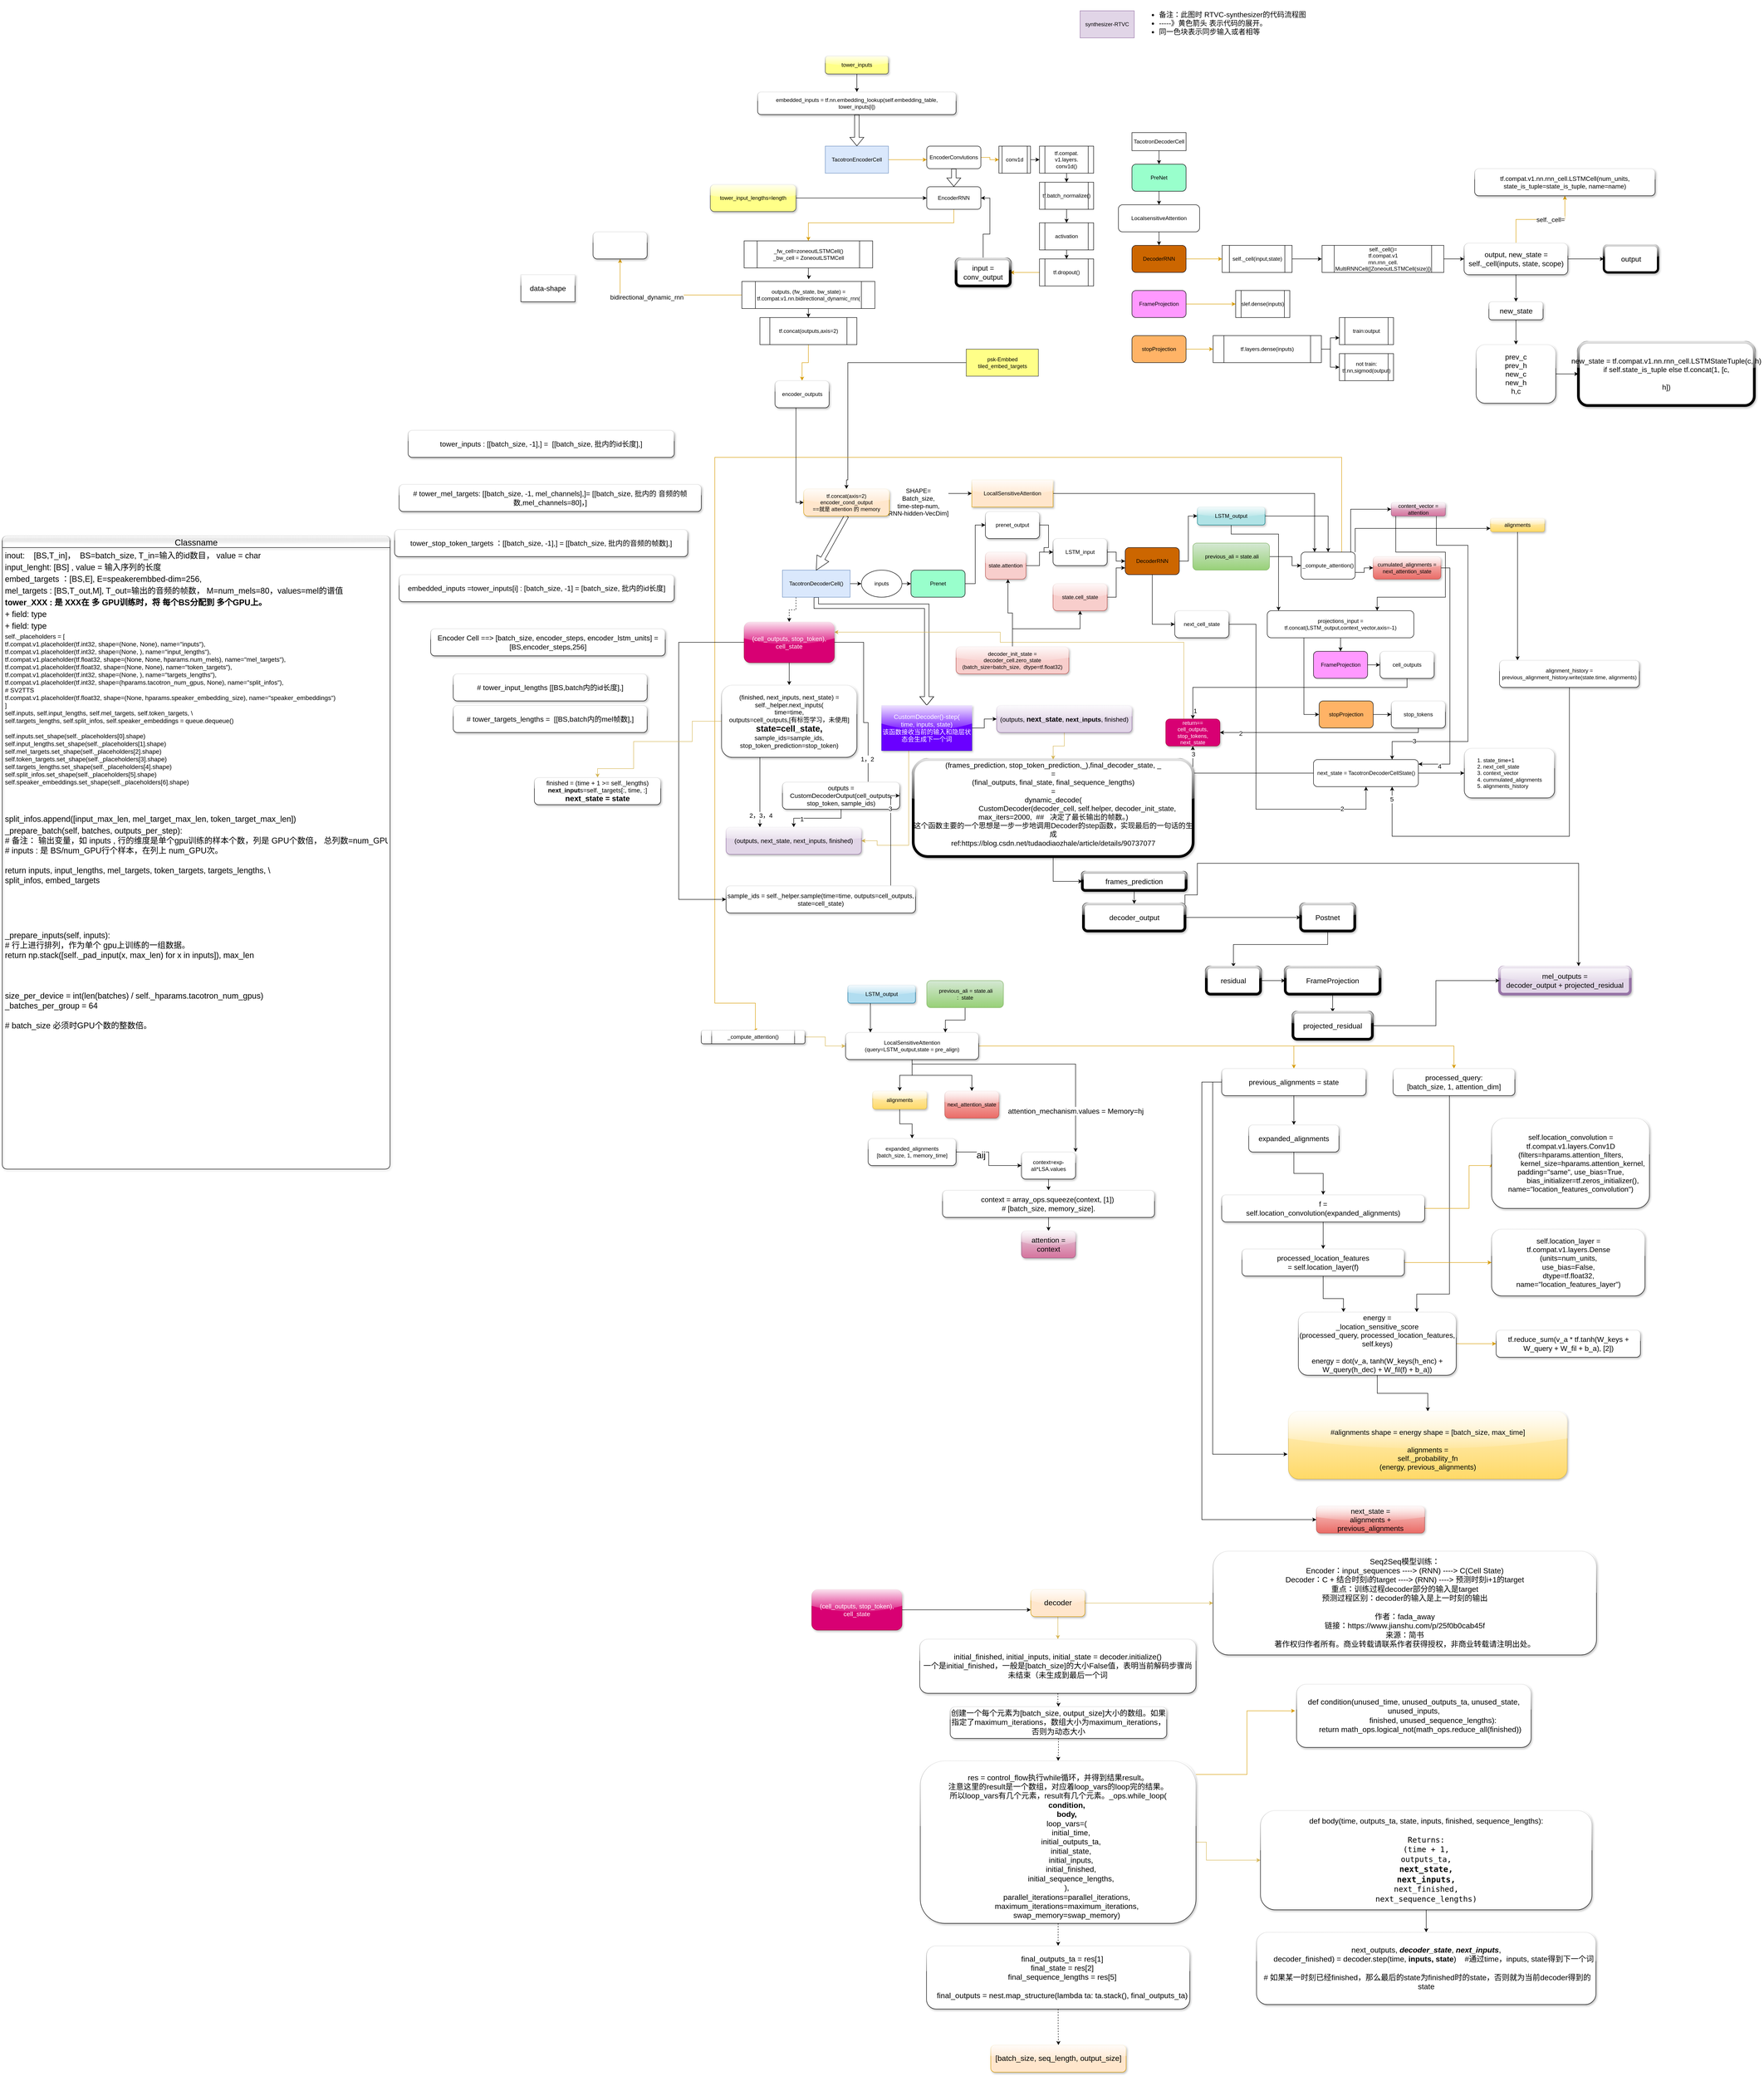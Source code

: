 <mxfile version="13.10.9" type="github">
  <diagram id="kgpKYQtTHZ0yAKxKKP6v" name="syn">
    <mxGraphModel dx="4623" dy="2241" grid="1" gridSize="10" guides="1" tooltips="1" connect="1" arrows="1" fold="1" page="1" pageScale="1" pageWidth="850" pageHeight="1100" math="0" shadow="0">
      <root>
        <mxCell id="0" />
        <mxCell id="1" parent="0" />
        <mxCell id="5ah7Fh8-n24Y0VrOONyn-1" value="synthesizer-RTVC" style="rounded=0;whiteSpace=wrap;html=1;fillColor=#e1d5e7;strokeColor=#9673a6;" parent="1" vertex="1">
          <mxGeometry x="340" y="-240" width="120" height="60" as="geometry" />
        </mxCell>
        <mxCell id="5ah7Fh8-n24Y0VrOONyn-142" style="edgeStyle=orthogonalEdgeStyle;rounded=0;orthogonalLoop=1;jettySize=auto;html=1;fillColor=#ffe6cc;strokeColor=#d79b00;exitX=1;exitY=0.5;exitDx=0;exitDy=0;" parent="1" source="5ah7Fh8-n24Y0VrOONyn-3" target="5ah7Fh8-n24Y0VrOONyn-6" edge="1">
          <mxGeometry relative="1" as="geometry">
            <Array as="points">
              <mxPoint x="-60" y="90" />
              <mxPoint x="-60" y="90" />
            </Array>
          </mxGeometry>
        </mxCell>
        <mxCell id="5ah7Fh8-n24Y0VrOONyn-138" style="edgeStyle=orthogonalEdgeStyle;rounded=0;orthogonalLoop=1;jettySize=auto;html=1;exitX=0;exitY=0.5;exitDx=0;exitDy=0;entryX=0.5;entryY=0;entryDx=0;entryDy=0;" parent="1" source="5ah7Fh8-n24Y0VrOONyn-4" target="5ah7Fh8-n24Y0VrOONyn-137" edge="1">
          <mxGeometry relative="1" as="geometry">
            <mxPoint x="-140" y="800" as="targetPoint" />
            <Array as="points">
              <mxPoint x="-175" y="540" />
              <mxPoint x="-175" y="800" />
              <mxPoint x="-178" y="800" />
            </Array>
          </mxGeometry>
        </mxCell>
        <mxCell id="5ah7Fh8-n24Y0VrOONyn-4" value="&lt;div&gt;psk-Embbed&lt;/div&gt;&lt;div&gt;tiled_embed_targets&lt;br&gt;&lt;/div&gt;" style="rounded=0;whiteSpace=wrap;html=1;fillColor=#ffff88;strokeColor=#36393d;" parent="1" vertex="1">
          <mxGeometry x="87.5" y="510" width="160" height="60" as="geometry" />
        </mxCell>
        <mxCell id="5ah7Fh8-n24Y0VrOONyn-194" style="edgeStyle=orthogonalEdgeStyle;rounded=0;orthogonalLoop=1;jettySize=auto;html=1;entryX=0.5;entryY=0;entryDx=0;entryDy=0;" parent="1" source="5ah7Fh8-n24Y0VrOONyn-5" target="5ah7Fh8-n24Y0VrOONyn-8" edge="1">
          <mxGeometry relative="1" as="geometry" />
        </mxCell>
        <mxCell id="5ah7Fh8-n24Y0VrOONyn-5" value="TacotronDecoderCell" style="rounded=0;whiteSpace=wrap;html=1;" parent="1" vertex="1">
          <mxGeometry x="455" y="30" width="120" height="40" as="geometry" />
        </mxCell>
        <mxCell id="5ah7Fh8-n24Y0VrOONyn-14" style="edgeStyle=orthogonalEdgeStyle;rounded=0;orthogonalLoop=1;jettySize=auto;html=1;entryX=0;entryY=0.5;entryDx=0;entryDy=0;fillColor=#ffe6cc;strokeColor=#d79b00;" parent="1" source="5ah7Fh8-n24Y0VrOONyn-6" target="5ah7Fh8-n24Y0VrOONyn-15" edge="1">
          <mxGeometry relative="1" as="geometry">
            <mxPoint x="200" y="260" as="targetPoint" />
          </mxGeometry>
        </mxCell>
        <mxCell id="5ah7Fh8-n24Y0VrOONyn-274" value="" style="edgeStyle=orthogonalEdgeStyle;rounded=0;orthogonalLoop=1;jettySize=auto;html=1;fontSize=16;shape=flexArrow;" parent="1" source="5ah7Fh8-n24Y0VrOONyn-6" target="5ah7Fh8-n24Y0VrOONyn-7" edge="1">
          <mxGeometry relative="1" as="geometry" />
        </mxCell>
        <mxCell id="5ah7Fh8-n24Y0VrOONyn-6" value="EncoderConvlutions" style="rounded=1;whiteSpace=wrap;html=1;" parent="1" vertex="1">
          <mxGeometry y="60" width="120" height="50" as="geometry" />
        </mxCell>
        <mxCell id="5ah7Fh8-n24Y0VrOONyn-32" style="edgeStyle=orthogonalEdgeStyle;rounded=0;orthogonalLoop=1;jettySize=auto;html=1;fillColor=#ffe6cc;strokeColor=#d79b00;entryX=0.5;entryY=0;entryDx=0;entryDy=0;exitX=0.5;exitY=1;exitDx=0;exitDy=0;" parent="1" source="5ah7Fh8-n24Y0VrOONyn-7" target="5ah7Fh8-n24Y0VrOONyn-25" edge="1">
          <mxGeometry relative="1" as="geometry">
            <Array as="points">
              <mxPoint x="60" y="230" />
              <mxPoint x="-263" y="230" />
            </Array>
          </mxGeometry>
        </mxCell>
        <mxCell id="5ah7Fh8-n24Y0VrOONyn-7" value="EncoderRNN" style="rounded=1;whiteSpace=wrap;html=1;" parent="1" vertex="1">
          <mxGeometry y="150" width="120" height="50" as="geometry" />
        </mxCell>
        <mxCell id="5ah7Fh8-n24Y0VrOONyn-195" style="edgeStyle=orthogonalEdgeStyle;rounded=0;orthogonalLoop=1;jettySize=auto;html=1;entryX=0.5;entryY=0;entryDx=0;entryDy=0;" parent="1" source="5ah7Fh8-n24Y0VrOONyn-8" target="5ah7Fh8-n24Y0VrOONyn-9" edge="1">
          <mxGeometry relative="1" as="geometry" />
        </mxCell>
        <mxCell id="5ah7Fh8-n24Y0VrOONyn-8" value="PreNet" style="rounded=1;whiteSpace=wrap;html=1;fillColor=#99FFCC;" parent="1" vertex="1">
          <mxGeometry x="455" y="100" width="120" height="60" as="geometry" />
        </mxCell>
        <mxCell id="5ah7Fh8-n24Y0VrOONyn-196" style="edgeStyle=orthogonalEdgeStyle;rounded=0;orthogonalLoop=1;jettySize=auto;html=1;entryX=0.5;entryY=0;entryDx=0;entryDy=0;" parent="1" source="5ah7Fh8-n24Y0VrOONyn-9" target="5ah7Fh8-n24Y0VrOONyn-10" edge="1">
          <mxGeometry relative="1" as="geometry" />
        </mxCell>
        <mxCell id="5ah7Fh8-n24Y0VrOONyn-9" value="LocalsensitiveAttention" style="rounded=1;whiteSpace=wrap;html=1;" parent="1" vertex="1">
          <mxGeometry x="425" y="190" width="180" height="60" as="geometry" />
        </mxCell>
        <mxCell id="5ah7Fh8-n24Y0VrOONyn-256" style="edgeStyle=orthogonalEdgeStyle;rounded=0;orthogonalLoop=1;jettySize=auto;html=1;entryX=0;entryY=0.5;entryDx=0;entryDy=0;fontSize=16;fillColor=#ffe6cc;strokeColor=#d79b00;" parent="1" source="5ah7Fh8-n24Y0VrOONyn-10" target="5ah7Fh8-n24Y0VrOONyn-35" edge="1">
          <mxGeometry relative="1" as="geometry" />
        </mxCell>
        <mxCell id="5ah7Fh8-n24Y0VrOONyn-10" value="DecoderRNN" style="rounded=1;whiteSpace=wrap;html=1;fillColor=#CC6600;" parent="1" vertex="1">
          <mxGeometry x="455" y="280" width="120" height="60" as="geometry" />
        </mxCell>
        <mxCell id="5ah7Fh8-n24Y0VrOONyn-40" style="edgeStyle=orthogonalEdgeStyle;rounded=0;orthogonalLoop=1;jettySize=auto;html=1;fillColor=#ffe6cc;strokeColor=#d79b00;" parent="1" source="5ah7Fh8-n24Y0VrOONyn-11" target="5ah7Fh8-n24Y0VrOONyn-39" edge="1">
          <mxGeometry relative="1" as="geometry" />
        </mxCell>
        <mxCell id="5ah7Fh8-n24Y0VrOONyn-11" value="FrameProjection" style="rounded=1;whiteSpace=wrap;html=1;fillColor=#FF99FF;" parent="1" vertex="1">
          <mxGeometry x="455" y="380" width="120" height="60" as="geometry" />
        </mxCell>
        <mxCell id="5ah7Fh8-n24Y0VrOONyn-42" style="edgeStyle=orthogonalEdgeStyle;rounded=0;orthogonalLoop=1;jettySize=auto;html=1;exitX=1;exitY=0.5;exitDx=0;exitDy=0;fillColor=#ffe6cc;strokeColor=#d79b00;" parent="1" source="5ah7Fh8-n24Y0VrOONyn-12" target="5ah7Fh8-n24Y0VrOONyn-41" edge="1">
          <mxGeometry relative="1" as="geometry" />
        </mxCell>
        <mxCell id="5ah7Fh8-n24Y0VrOONyn-12" value="stopProjection" style="rounded=1;whiteSpace=wrap;html=1;fillColor=#FFB366;" parent="1" vertex="1">
          <mxGeometry x="455" y="480" width="120" height="60" as="geometry" />
        </mxCell>
        <mxCell id="5ah7Fh8-n24Y0VrOONyn-17" style="edgeStyle=orthogonalEdgeStyle;rounded=0;orthogonalLoop=1;jettySize=auto;html=1;exitX=1;exitY=0.5;exitDx=0;exitDy=0;entryX=0;entryY=0.5;entryDx=0;entryDy=0;" parent="1" source="5ah7Fh8-n24Y0VrOONyn-15" target="5ah7Fh8-n24Y0VrOONyn-16" edge="1">
          <mxGeometry relative="1" as="geometry" />
        </mxCell>
        <mxCell id="5ah7Fh8-n24Y0VrOONyn-15" value="conv1d" style="shape=process;whiteSpace=wrap;html=1;backgroundOutline=1;" parent="1" vertex="1">
          <mxGeometry x="160" y="60" width="70" height="60" as="geometry" />
        </mxCell>
        <mxCell id="5ah7Fh8-n24Y0VrOONyn-22" style="edgeStyle=orthogonalEdgeStyle;rounded=0;orthogonalLoop=1;jettySize=auto;html=1;exitX=0.5;exitY=1;exitDx=0;exitDy=0;entryX=0.5;entryY=0;entryDx=0;entryDy=0;" parent="1" source="5ah7Fh8-n24Y0VrOONyn-16" target="5ah7Fh8-n24Y0VrOONyn-19" edge="1">
          <mxGeometry relative="1" as="geometry" />
        </mxCell>
        <mxCell id="5ah7Fh8-n24Y0VrOONyn-16" value="&lt;div&gt;tf.compat.&lt;/div&gt;&lt;div&gt;v1.layers.&lt;/div&gt;&lt;div&gt;conv1d()&lt;/div&gt;" style="shape=process;whiteSpace=wrap;html=1;backgroundOutline=1;" parent="1" vertex="1">
          <mxGeometry x="250" y="60" width="120" height="60" as="geometry" />
        </mxCell>
        <mxCell id="5ah7Fh8-n24Y0VrOONyn-23" style="edgeStyle=orthogonalEdgeStyle;rounded=0;orthogonalLoop=1;jettySize=auto;html=1;exitX=0.5;exitY=1;exitDx=0;exitDy=0;entryX=0.5;entryY=0;entryDx=0;entryDy=0;" parent="1" source="5ah7Fh8-n24Y0VrOONyn-19" target="5ah7Fh8-n24Y0VrOONyn-20" edge="1">
          <mxGeometry relative="1" as="geometry" />
        </mxCell>
        <mxCell id="5ah7Fh8-n24Y0VrOONyn-19" value="&lt;div&gt;tf.batch_normalize()&lt;/div&gt;" style="shape=process;whiteSpace=wrap;html=1;backgroundOutline=1;" parent="1" vertex="1">
          <mxGeometry x="250" y="140" width="120" height="60" as="geometry" />
        </mxCell>
        <mxCell id="5ah7Fh8-n24Y0VrOONyn-24" style="edgeStyle=orthogonalEdgeStyle;rounded=0;orthogonalLoop=1;jettySize=auto;html=1;exitX=0.5;exitY=1;exitDx=0;exitDy=0;" parent="1" source="5ah7Fh8-n24Y0VrOONyn-20" target="5ah7Fh8-n24Y0VrOONyn-21" edge="1">
          <mxGeometry relative="1" as="geometry" />
        </mxCell>
        <mxCell id="5ah7Fh8-n24Y0VrOONyn-20" value="activation" style="shape=process;whiteSpace=wrap;html=1;backgroundOutline=1;" parent="1" vertex="1">
          <mxGeometry x="250" y="230" width="120" height="60" as="geometry" />
        </mxCell>
        <mxCell id="5ah7Fh8-n24Y0VrOONyn-272" style="edgeStyle=orthogonalEdgeStyle;rounded=0;orthogonalLoop=1;jettySize=auto;html=1;entryX=1;entryY=0.5;entryDx=0;entryDy=0;fontSize=16;fillColor=#ffe6cc;strokeColor=#d79b00;" parent="1" source="5ah7Fh8-n24Y0VrOONyn-21" target="5ah7Fh8-n24Y0VrOONyn-271" edge="1">
          <mxGeometry relative="1" as="geometry" />
        </mxCell>
        <mxCell id="5ah7Fh8-n24Y0VrOONyn-21" value="tf.dropout()" style="shape=process;whiteSpace=wrap;html=1;backgroundOutline=1;" parent="1" vertex="1">
          <mxGeometry x="250" y="310" width="120" height="60" as="geometry" />
        </mxCell>
        <mxCell id="5ah7Fh8-n24Y0VrOONyn-268" style="edgeStyle=orthogonalEdgeStyle;rounded=0;orthogonalLoop=1;jettySize=auto;html=1;fontSize=16;" parent="1" source="5ah7Fh8-n24Y0VrOONyn-25" edge="1">
          <mxGeometry relative="1" as="geometry">
            <mxPoint x="-262" y="355" as="targetPoint" />
          </mxGeometry>
        </mxCell>
        <mxCell id="5ah7Fh8-n24Y0VrOONyn-25" value="&lt;div&gt;_fw_cell=zoneoutLSTMCell()&lt;/div&gt;&lt;div&gt;_bw_cell = ZoneoutLSTMCell&lt;/div&gt;" style="shape=process;whiteSpace=wrap;html=1;backgroundOutline=1;" parent="1" vertex="1">
          <mxGeometry x="-405" y="270" width="285" height="60" as="geometry" />
        </mxCell>
        <mxCell id="5ah7Fh8-n24Y0VrOONyn-31" style="edgeStyle=orthogonalEdgeStyle;rounded=0;orthogonalLoop=1;jettySize=auto;html=1;entryX=0.5;entryY=0;entryDx=0;entryDy=0;exitX=0.5;exitY=1;exitDx=0;exitDy=0;" parent="1" source="5ah7Fh8-n24Y0VrOONyn-27" target="5ah7Fh8-n24Y0VrOONyn-28" edge="1">
          <mxGeometry relative="1" as="geometry">
            <mxPoint x="-262.5" y="452" as="sourcePoint" />
          </mxGeometry>
        </mxCell>
        <mxCell id="5ah7Fh8-n24Y0VrOONyn-358" style="edgeStyle=orthogonalEdgeStyle;rounded=0;orthogonalLoop=1;jettySize=auto;html=1;fontSize=14;fillColor=#ffe6cc;strokeColor=#d79b00;" parent="1" source="5ah7Fh8-n24Y0VrOONyn-27" target="5ah7Fh8-n24Y0VrOONyn-357" edge="1">
          <mxGeometry relative="1" as="geometry" />
        </mxCell>
        <mxCell id="5ah7Fh8-n24Y0VrOONyn-359" value="&lt;div&gt;bidirectional_dynamic_rnn&lt;/div&gt;" style="edgeLabel;html=1;align=center;verticalAlign=middle;resizable=0;points=[];fontSize=14;" parent="5ah7Fh8-n24Y0VrOONyn-358" vertex="1" connectable="0">
          <mxGeometry x="0.2" y="5" relative="1" as="geometry">
            <mxPoint x="-1" as="offset" />
          </mxGeometry>
        </mxCell>
        <mxCell id="5ah7Fh8-n24Y0VrOONyn-27" value="&lt;div&gt;outputs, (fw_state, bw_state) = tf.compat.v1.nn.bidirectional_dynamic_rnn(&lt;/div&gt;" style="shape=process;whiteSpace=wrap;html=1;backgroundOutline=1;" parent="1" vertex="1">
          <mxGeometry x="-410" y="360" width="295" height="60" as="geometry" />
        </mxCell>
        <mxCell id="5ah7Fh8-n24Y0VrOONyn-269" style="edgeStyle=orthogonalEdgeStyle;rounded=0;orthogonalLoop=1;jettySize=auto;html=1;entryX=0.5;entryY=0;entryDx=0;entryDy=0;fontSize=16;fillColor=#ffe6cc;strokeColor=#d79b00;" parent="1" source="5ah7Fh8-n24Y0VrOONyn-28" target="5ah7Fh8-n24Y0VrOONyn-192" edge="1">
          <mxGeometry relative="1" as="geometry" />
        </mxCell>
        <mxCell id="5ah7Fh8-n24Y0VrOONyn-28" value="tf.concat(outputs,axis=2)" style="shape=process;whiteSpace=wrap;html=1;backgroundOutline=1;" parent="1" vertex="1">
          <mxGeometry x="-370" y="440" width="215" height="60" as="geometry" />
        </mxCell>
        <mxCell id="5ah7Fh8-n24Y0VrOONyn-267" style="edgeStyle=orthogonalEdgeStyle;rounded=0;orthogonalLoop=1;jettySize=auto;html=1;entryX=0;entryY=0.5;entryDx=0;entryDy=0;fontSize=16;" parent="1" source="5ah7Fh8-n24Y0VrOONyn-33" target="5ah7Fh8-n24Y0VrOONyn-258" edge="1">
          <mxGeometry relative="1" as="geometry" />
        </mxCell>
        <mxCell id="5ah7Fh8-n24Y0VrOONyn-33" value="self._cell()=&lt;div&gt;tf.compat.v1&lt;/div&gt;&lt;div&gt;rnn.rnn_cell.&lt;/div&gt;MultiRNNCell([ZoneoutLSTMCell(size)])" style="shape=process;whiteSpace=wrap;html=1;backgroundOutline=1;" parent="1" vertex="1">
          <mxGeometry x="876.5" y="280" width="270" height="60" as="geometry" />
        </mxCell>
        <mxCell id="5ah7Fh8-n24Y0VrOONyn-257" style="edgeStyle=orthogonalEdgeStyle;rounded=0;orthogonalLoop=1;jettySize=auto;html=1;fontSize=16;" parent="1" source="5ah7Fh8-n24Y0VrOONyn-35" edge="1">
          <mxGeometry relative="1" as="geometry">
            <mxPoint x="876" y="310" as="targetPoint" />
          </mxGeometry>
        </mxCell>
        <mxCell id="5ah7Fh8-n24Y0VrOONyn-35" value="self._cell(input,state)" style="shape=process;whiteSpace=wrap;html=1;backgroundOutline=1;" parent="1" vertex="1">
          <mxGeometry x="655" y="280" width="155" height="60" as="geometry" />
        </mxCell>
        <mxCell id="5ah7Fh8-n24Y0VrOONyn-39" value="slef.dense(inputs)" style="shape=process;whiteSpace=wrap;html=1;backgroundOutline=1;" parent="1" vertex="1">
          <mxGeometry x="685" y="380" width="120" height="60" as="geometry" />
        </mxCell>
        <mxCell id="5ah7Fh8-n24Y0VrOONyn-199" style="edgeStyle=orthogonalEdgeStyle;rounded=0;orthogonalLoop=1;jettySize=auto;html=1;entryX=0;entryY=0.75;entryDx=0;entryDy=0;" parent="1" source="5ah7Fh8-n24Y0VrOONyn-41" target="5ah7Fh8-n24Y0VrOONyn-43" edge="1">
          <mxGeometry relative="1" as="geometry" />
        </mxCell>
        <mxCell id="5ah7Fh8-n24Y0VrOONyn-200" style="edgeStyle=orthogonalEdgeStyle;rounded=0;orthogonalLoop=1;jettySize=auto;html=1;entryX=0;entryY=0.5;entryDx=0;entryDy=0;" parent="1" source="5ah7Fh8-n24Y0VrOONyn-41" target="5ah7Fh8-n24Y0VrOONyn-44" edge="1">
          <mxGeometry relative="1" as="geometry" />
        </mxCell>
        <mxCell id="5ah7Fh8-n24Y0VrOONyn-41" value="tf.layers.dense(inputs)" style="shape=process;whiteSpace=wrap;html=1;backgroundOutline=1;" parent="1" vertex="1">
          <mxGeometry x="635" y="480" width="240" height="60" as="geometry" />
        </mxCell>
        <mxCell id="5ah7Fh8-n24Y0VrOONyn-43" value="train:output" style="shape=process;whiteSpace=wrap;html=1;backgroundOutline=1;" parent="1" vertex="1">
          <mxGeometry x="915" y="440" width="120" height="60" as="geometry" />
        </mxCell>
        <mxCell id="5ah7Fh8-n24Y0VrOONyn-44" value="&lt;div&gt;not train:&lt;/div&gt;&lt;div&gt;tf.nn,sigmod(output)&lt;br&gt;&lt;/div&gt;" style="shape=process;whiteSpace=wrap;html=1;backgroundOutline=1;" parent="1" vertex="1">
          <mxGeometry x="915" y="520" width="120" height="60" as="geometry" />
        </mxCell>
        <mxCell id="5ah7Fh8-n24Y0VrOONyn-372" style="edgeStyle=orthogonalEdgeStyle;rounded=0;orthogonalLoop=1;jettySize=auto;html=1;entryX=0.5;entryY=0;entryDx=0;entryDy=0;fontSize=14;dashed=1;" parent="1" source="5ah7Fh8-n24Y0VrOONyn-46" target="5ah7Fh8-n24Y0VrOONyn-371" edge="1">
          <mxGeometry relative="1" as="geometry">
            <Array as="points">
              <mxPoint x="-290" y="1088" />
              <mxPoint x="-305" y="1088" />
            </Array>
          </mxGeometry>
        </mxCell>
        <mxCell id="5ah7Fh8-n24Y0VrOONyn-385" style="edgeStyle=orthogonalEdgeStyle;rounded=0;orthogonalLoop=1;jettySize=auto;html=1;entryX=0.5;entryY=0;entryDx=0;entryDy=0;fontSize=14;shape=flexArrow;" parent="1" source="5ah7Fh8-n24Y0VrOONyn-46" target="5ah7Fh8-n24Y0VrOONyn-396" edge="1">
          <mxGeometry relative="1" as="geometry">
            <mxPoint x="-20" y="1330" as="targetPoint" />
            <Array as="points">
              <mxPoint x="-245" y="1080" />
              <mxPoint y="1080" />
            </Array>
          </mxGeometry>
        </mxCell>
        <mxCell id="5ah7Fh8-n24Y0VrOONyn-46" value="TacotronDecoderCell()" style="rounded=0;whiteSpace=wrap;html=1;fillColor=#dae8fc;strokeColor=#6c8ebf;" parent="1" vertex="1">
          <mxGeometry x="-320" y="1000" width="150" height="60" as="geometry" />
        </mxCell>
        <mxCell id="5ah7Fh8-n24Y0VrOONyn-62" style="edgeStyle=orthogonalEdgeStyle;rounded=0;orthogonalLoop=1;jettySize=auto;html=1;exitX=1;exitY=0.5;exitDx=0;exitDy=0;" parent="1" source="5ah7Fh8-n24Y0VrOONyn-48" target="5ah7Fh8-n24Y0VrOONyn-50" edge="1">
          <mxGeometry relative="1" as="geometry" />
        </mxCell>
        <mxCell id="5ah7Fh8-n24Y0VrOONyn-48" value="inputs" style="ellipse;whiteSpace=wrap;html=1;" parent="1" vertex="1">
          <mxGeometry x="-145" y="1000" width="90" height="60" as="geometry" />
        </mxCell>
        <mxCell id="5ah7Fh8-n24Y0VrOONyn-49" value="" style="edgeStyle=orthogonalEdgeStyle;rounded=0;orthogonalLoop=1;jettySize=auto;html=1;" parent="1" source="5ah7Fh8-n24Y0VrOONyn-46" target="5ah7Fh8-n24Y0VrOONyn-48" edge="1">
          <mxGeometry relative="1" as="geometry" />
        </mxCell>
        <mxCell id="5ah7Fh8-n24Y0VrOONyn-154" style="edgeStyle=orthogonalEdgeStyle;rounded=0;orthogonalLoop=1;jettySize=auto;html=1;entryX=0;entryY=0.5;entryDx=0;entryDy=0;" parent="1" source="5ah7Fh8-n24Y0VrOONyn-50" target="5ah7Fh8-n24Y0VrOONyn-152" edge="1">
          <mxGeometry relative="1" as="geometry" />
        </mxCell>
        <mxCell id="5ah7Fh8-n24Y0VrOONyn-50" value="Prenet" style="rounded=1;whiteSpace=wrap;html=1;fillColor=#99FFCC;" parent="1" vertex="1">
          <mxGeometry x="-35" y="1000" width="120" height="60" as="geometry" />
        </mxCell>
        <mxCell id="5ah7Fh8-n24Y0VrOONyn-163" style="edgeStyle=orthogonalEdgeStyle;rounded=0;orthogonalLoop=1;jettySize=auto;html=1;entryX=0;entryY=0.5;entryDx=0;entryDy=0;" parent="1" source="5ah7Fh8-n24Y0VrOONyn-65" target="5ah7Fh8-n24Y0VrOONyn-161" edge="1">
          <mxGeometry relative="1" as="geometry" />
        </mxCell>
        <mxCell id="5ah7Fh8-n24Y0VrOONyn-164" style="edgeStyle=orthogonalEdgeStyle;rounded=0;orthogonalLoop=1;jettySize=auto;html=1;entryX=0;entryY=0.5;entryDx=0;entryDy=0;" parent="1" source="5ah7Fh8-n24Y0VrOONyn-65" target="5ah7Fh8-n24Y0VrOONyn-162" edge="1">
          <mxGeometry relative="1" as="geometry" />
        </mxCell>
        <mxCell id="5ah7Fh8-n24Y0VrOONyn-65" value="DecoderRNN" style="rounded=1;whiteSpace=wrap;html=1;fillColor=#CC6600;" parent="1" vertex="1">
          <mxGeometry x="440" y="950" width="120" height="60" as="geometry" />
        </mxCell>
        <mxCell id="5ah7Fh8-n24Y0VrOONyn-76" style="edgeStyle=orthogonalEdgeStyle;rounded=0;orthogonalLoop=1;jettySize=auto;html=1;entryX=0;entryY=0.5;entryDx=0;entryDy=0;exitX=1;exitY=0.5;exitDx=0;exitDy=0;" parent="1" source="5ah7Fh8-n24Y0VrOONyn-73" target="5ah7Fh8-n24Y0VrOONyn-74" edge="1">
          <mxGeometry relative="1" as="geometry">
            <mxPoint x="810" y="990" as="targetPoint" />
            <Array as="points">
              <mxPoint x="760" y="970" />
              <mxPoint x="810" y="970" />
              <mxPoint x="810" y="990" />
            </Array>
          </mxGeometry>
        </mxCell>
        <mxCell id="5ah7Fh8-n24Y0VrOONyn-73" value="&amp;nbsp;previous_ali = state.ali" style="rounded=1;whiteSpace=wrap;html=1;fillColor=#d5e8d4;strokeColor=#82b366;gradientColor=#97d077;" parent="1" vertex="1">
          <mxGeometry x="590" y="940" width="170" height="60" as="geometry" />
        </mxCell>
        <mxCell id="5ah7Fh8-n24Y0VrOONyn-110" style="edgeStyle=orthogonalEdgeStyle;rounded=0;orthogonalLoop=1;jettySize=auto;html=1;exitX=0.75;exitY=0;exitDx=0;exitDy=0;gradientColor=#ffa500;fillColor=#ffcd28;strokeColor=#d79b00;entryX=0.5;entryY=0;entryDx=0;entryDy=0;" parent="1" source="5ah7Fh8-n24Y0VrOONyn-74" target="5ah7Fh8-n24Y0VrOONyn-108" edge="1">
          <mxGeometry relative="1" as="geometry">
            <mxPoint x="950" y="680" as="sourcePoint" />
            <mxPoint x="-122" y="1750" as="targetPoint" />
            <Array as="points">
              <mxPoint x="920" y="750" />
              <mxPoint x="-470" y="750" />
              <mxPoint x="-470" y="1960" />
              <mxPoint x="-380" y="1960" />
              <mxPoint x="-380" y="2020" />
            </Array>
          </mxGeometry>
        </mxCell>
        <mxCell id="5ah7Fh8-n24Y0VrOONyn-174" style="edgeStyle=orthogonalEdgeStyle;rounded=0;orthogonalLoop=1;jettySize=auto;html=1;entryX=0;entryY=0.75;entryDx=0;entryDy=0;exitX=1;exitY=0;exitDx=0;exitDy=0;" parent="1" source="5ah7Fh8-n24Y0VrOONyn-74" target="5ah7Fh8-n24Y0VrOONyn-172" edge="1">
          <mxGeometry relative="1" as="geometry">
            <mxPoint x="950" y="980" as="sourcePoint" />
          </mxGeometry>
        </mxCell>
        <mxCell id="5ah7Fh8-n24Y0VrOONyn-175" style="edgeStyle=orthogonalEdgeStyle;rounded=0;orthogonalLoop=1;jettySize=auto;html=1;" parent="1" source="5ah7Fh8-n24Y0VrOONyn-74" target="5ah7Fh8-n24Y0VrOONyn-171" edge="1">
          <mxGeometry relative="1" as="geometry">
            <Array as="points">
              <mxPoint x="940" y="865" />
            </Array>
          </mxGeometry>
        </mxCell>
        <mxCell id="5ah7Fh8-n24Y0VrOONyn-176" style="edgeStyle=orthogonalEdgeStyle;rounded=0;orthogonalLoop=1;jettySize=auto;html=1;exitX=1;exitY=0.75;exitDx=0;exitDy=0;entryX=0;entryY=0.5;entryDx=0;entryDy=0;" parent="1" source="5ah7Fh8-n24Y0VrOONyn-74" target="5ah7Fh8-n24Y0VrOONyn-173" edge="1">
          <mxGeometry relative="1" as="geometry" />
        </mxCell>
        <mxCell id="5ah7Fh8-n24Y0VrOONyn-74" value="_compute_attention()" style="rounded=1;whiteSpace=wrap;html=1;" parent="1" vertex="1">
          <mxGeometry x="830" y="960" width="120" height="60" as="geometry" />
        </mxCell>
        <mxCell id="5ah7Fh8-n24Y0VrOONyn-87" style="edgeStyle=orthogonalEdgeStyle;rounded=0;orthogonalLoop=1;jettySize=auto;html=1;" parent="1" source="5ah7Fh8-n24Y0VrOONyn-83" target="5ah7Fh8-n24Y0VrOONyn-86" edge="1">
          <mxGeometry relative="1" as="geometry" />
        </mxCell>
        <mxCell id="5ah7Fh8-n24Y0VrOONyn-97" style="edgeStyle=orthogonalEdgeStyle;rounded=0;orthogonalLoop=1;jettySize=auto;html=1;exitX=0.25;exitY=1;exitDx=0;exitDy=0;entryX=0;entryY=0.5;entryDx=0;entryDy=0;" parent="1" source="5ah7Fh8-n24Y0VrOONyn-83" target="5ah7Fh8-n24Y0VrOONyn-91" edge="1">
          <mxGeometry relative="1" as="geometry" />
        </mxCell>
        <mxCell id="5ah7Fh8-n24Y0VrOONyn-83" value="projections_input = tf.concat(LSTM_output,context_vector,axis=-1)" style="rounded=1;whiteSpace=wrap;html=1;" parent="1" vertex="1">
          <mxGeometry x="755" y="1090" width="325" height="60" as="geometry" />
        </mxCell>
        <mxCell id="5ah7Fh8-n24Y0VrOONyn-181" style="edgeStyle=orthogonalEdgeStyle;rounded=0;orthogonalLoop=1;jettySize=auto;html=1;" parent="1" source="5ah7Fh8-n24Y0VrOONyn-86" target="5ah7Fh8-n24Y0VrOONyn-180" edge="1">
          <mxGeometry relative="1" as="geometry" />
        </mxCell>
        <mxCell id="5ah7Fh8-n24Y0VrOONyn-86" value="FrameProjection" style="rounded=1;whiteSpace=wrap;html=1;fillColor=#FF99FF;" parent="1" vertex="1">
          <mxGeometry x="857.5" y="1180" width="120" height="60" as="geometry" />
        </mxCell>
        <mxCell id="5ah7Fh8-n24Y0VrOONyn-96" style="edgeStyle=orthogonalEdgeStyle;rounded=0;orthogonalLoop=1;jettySize=auto;html=1;entryX=0;entryY=0.5;entryDx=0;entryDy=0;" parent="1" source="5ah7Fh8-n24Y0VrOONyn-91" target="5ah7Fh8-n24Y0VrOONyn-183" edge="1">
          <mxGeometry relative="1" as="geometry">
            <mxPoint x="1050" y="1320" as="targetPoint" />
          </mxGeometry>
        </mxCell>
        <mxCell id="5ah7Fh8-n24Y0VrOONyn-91" value="stopProjection" style="rounded=1;whiteSpace=wrap;html=1;fillColor=#FFB366;" parent="1" vertex="1">
          <mxGeometry x="870" y="1290" width="120" height="60" as="geometry" />
        </mxCell>
        <mxCell id="5ah7Fh8-n24Y0VrOONyn-100" style="edgeStyle=orthogonalEdgeStyle;rounded=0;orthogonalLoop=1;jettySize=auto;html=1;" parent="1" source="5ah7Fh8-n24Y0VrOONyn-98" target="5ah7Fh8-n24Y0VrOONyn-201" edge="1">
          <mxGeometry relative="1" as="geometry">
            <mxPoint x="1140" y="1450" as="targetPoint" />
          </mxGeometry>
        </mxCell>
        <mxCell id="5ah7Fh8-n24Y0VrOONyn-102" style="edgeStyle=orthogonalEdgeStyle;rounded=0;orthogonalLoop=1;jettySize=auto;html=1;entryX=0.5;entryY=1;entryDx=0;entryDy=0;" parent="1" source="5ah7Fh8-n24Y0VrOONyn-98" target="5ah7Fh8-n24Y0VrOONyn-101" edge="1">
          <mxGeometry relative="1" as="geometry">
            <Array as="points">
              <mxPoint x="590" y="1450" />
            </Array>
          </mxGeometry>
        </mxCell>
        <mxCell id="5ah7Fh8-n24Y0VrOONyn-369" value="3" style="edgeLabel;html=1;align=center;verticalAlign=middle;resizable=0;points=[];fontSize=14;" parent="5ah7Fh8-n24Y0VrOONyn-102" vertex="1" connectable="0">
          <mxGeometry x="0.889" y="-1" relative="1" as="geometry">
            <mxPoint as="offset" />
          </mxGeometry>
        </mxCell>
        <mxCell id="5ah7Fh8-n24Y0VrOONyn-98" value="next_state = TacotronDecoderCellState()" style="rounded=1;whiteSpace=wrap;html=1;" parent="1" vertex="1">
          <mxGeometry x="857.5" y="1420" width="232.5" height="60" as="geometry" />
        </mxCell>
        <mxCell id="5ah7Fh8-n24Y0VrOONyn-402" style="edgeStyle=orthogonalEdgeStyle;rounded=0;orthogonalLoop=1;jettySize=auto;html=1;entryX=1;entryY=0.25;entryDx=0;entryDy=0;fontSize=14;fillColor=#fff2cc;strokeColor=#d6b656;" parent="1" source="5ah7Fh8-n24Y0VrOONyn-101" target="5ah7Fh8-n24Y0VrOONyn-371" edge="1">
          <mxGeometry relative="1" as="geometry">
            <Array as="points">
              <mxPoint x="570" y="1160" />
              <mxPoint x="163" y="1160" />
              <mxPoint x="163" y="1138" />
            </Array>
          </mxGeometry>
        </mxCell>
        <mxCell id="5ah7Fh8-n24Y0VrOONyn-101" value="&lt;div&gt;return==&lt;/div&gt;&lt;div&gt;cell_outputs,&lt;/div&gt;&lt;div&gt;stop_tokens,&lt;/div&gt;&lt;div&gt;next_state&lt;br&gt;&lt;/div&gt;" style="rounded=1;whiteSpace=wrap;html=1;fillColor=#d80073;strokeColor=#A50040;fontColor=#ffffff;shadow=1;" parent="1" vertex="1">
          <mxGeometry x="530" y="1330" width="120" height="60" as="geometry" />
        </mxCell>
        <mxCell id="5ah7Fh8-n24Y0VrOONyn-225" style="edgeStyle=orthogonalEdgeStyle;rounded=0;orthogonalLoop=1;jettySize=auto;html=1;entryX=0;entryY=0.5;entryDx=0;entryDy=0;fontSize=16;gradientColor=#ffd966;fillColor=#fff2cc;strokeColor=#d6b656;" parent="1" source="5ah7Fh8-n24Y0VrOONyn-108" target="5ah7Fh8-n24Y0VrOONyn-202" edge="1">
          <mxGeometry relative="1" as="geometry" />
        </mxCell>
        <mxCell id="5ah7Fh8-n24Y0VrOONyn-108" value="_compute_attention()" style="shape=process;whiteSpace=wrap;html=1;backgroundOutline=1;rounded=1;shadow=1;glass=1;" parent="1" vertex="1">
          <mxGeometry x="-500" y="2020" width="230" height="30" as="geometry" />
        </mxCell>
        <mxCell id="5ah7Fh8-n24Y0VrOONyn-191" style="edgeStyle=orthogonalEdgeStyle;rounded=0;orthogonalLoop=1;jettySize=auto;html=1;entryX=0;entryY=0.5;entryDx=0;entryDy=0;" parent="1" source="5ah7Fh8-n24Y0VrOONyn-137" target="5ah7Fh8-n24Y0VrOONyn-165" edge="1">
          <mxGeometry relative="1" as="geometry">
            <mxPoint x="50" y="1410" as="targetPoint" />
          </mxGeometry>
        </mxCell>
        <mxCell id="5ah7Fh8-n24Y0VrOONyn-360" value="&lt;div&gt;SHAPE=&lt;/div&gt;&lt;div&gt;Batch_size,&lt;/div&gt;&lt;div&gt;time-step-num,&lt;/div&gt;&lt;div&gt;RNN-hidden-VecDim]&lt;br&gt;&lt;/div&gt;" style="edgeLabel;html=1;align=center;verticalAlign=middle;resizable=0;points=[];fontSize=14;" parent="5ah7Fh8-n24Y0VrOONyn-191" vertex="1" connectable="0">
          <mxGeometry x="-0.358" y="1" relative="1" as="geometry">
            <mxPoint x="-1" as="offset" />
          </mxGeometry>
        </mxCell>
        <mxCell id="5ah7Fh8-n24Y0VrOONyn-370" style="edgeStyle=orthogonalEdgeStyle;rounded=0;orthogonalLoop=1;jettySize=auto;html=1;entryX=0.5;entryY=0;entryDx=0;entryDy=0;fontSize=14;shape=arrow;" parent="1" source="5ah7Fh8-n24Y0VrOONyn-137" target="5ah7Fh8-n24Y0VrOONyn-46" edge="1">
          <mxGeometry relative="1" as="geometry" />
        </mxCell>
        <mxCell id="5ah7Fh8-n24Y0VrOONyn-137" value="tf.concat(axis=2)&lt;br&gt;&lt;div&gt;encoder_cond_output&lt;/div&gt;==就是 attention 的 memory" style="rounded=1;whiteSpace=wrap;html=1;shadow=1;glass=1;fillColor=#ffe6cc;strokeColor=#d79b00;" parent="1" vertex="1">
          <mxGeometry x="-273" y="820" width="190" height="60" as="geometry" />
        </mxCell>
        <mxCell id="5ah7Fh8-n24Y0VrOONyn-275" style="edgeStyle=orthogonalEdgeStyle;shape=flexArrow;rounded=0;orthogonalLoop=1;jettySize=auto;html=1;entryX=0.5;entryY=0;entryDx=0;entryDy=0;fontSize=16;" parent="1" source="5ah7Fh8-n24Y0VrOONyn-140" target="5ah7Fh8-n24Y0VrOONyn-3" edge="1">
          <mxGeometry relative="1" as="geometry" />
        </mxCell>
        <mxCell id="5ah7Fh8-n24Y0VrOONyn-140" value="embedded_inputs = tf.nn.embedding_lookup(self.embedding_table, tower_inputs[i])" style="rounded=1;whiteSpace=wrap;html=1;shadow=1;glass=1;" parent="1" vertex="1">
          <mxGeometry x="-375" y="-60" width="440" height="50" as="geometry" />
        </mxCell>
        <mxCell id="5ah7Fh8-n24Y0VrOONyn-143" style="edgeStyle=orthogonalEdgeStyle;rounded=0;orthogonalLoop=1;jettySize=auto;html=1;" parent="1" source="5ah7Fh8-n24Y0VrOONyn-141" target="5ah7Fh8-n24Y0VrOONyn-140" edge="1">
          <mxGeometry relative="1" as="geometry" />
        </mxCell>
        <mxCell id="5ah7Fh8-n24Y0VrOONyn-141" value="tower_inputs" style="rounded=1;whiteSpace=wrap;html=1;shadow=1;glass=1;fillColor=#ffff88;strokeColor=#36393d;" parent="1" vertex="1">
          <mxGeometry x="-225" y="-140" width="140" height="40" as="geometry" />
        </mxCell>
        <mxCell id="5ah7Fh8-n24Y0VrOONyn-3" value="TacotronEncoderCell" style="rounded=0;whiteSpace=wrap;html=1;fillColor=#dae8fc;strokeColor=#6c8ebf;" parent="1" vertex="1">
          <mxGeometry x="-225" y="60" width="140" height="60" as="geometry" />
        </mxCell>
        <mxCell id="5ah7Fh8-n24Y0VrOONyn-276" style="edgeStyle=orthogonalEdgeStyle;rounded=0;orthogonalLoop=1;jettySize=auto;html=1;entryX=0;entryY=0.5;entryDx=0;entryDy=0;fontSize=16;" parent="1" source="5ah7Fh8-n24Y0VrOONyn-145" target="5ah7Fh8-n24Y0VrOONyn-7" edge="1">
          <mxGeometry relative="1" as="geometry" />
        </mxCell>
        <mxCell id="5ah7Fh8-n24Y0VrOONyn-145" value="&lt;div&gt;tower_input_lengths=length&lt;/div&gt;" style="rounded=1;whiteSpace=wrap;html=1;shadow=1;glass=1;fillColor=#ffff88;strokeColor=#36393d;" parent="1" vertex="1">
          <mxGeometry x="-480" y="145" width="190" height="60" as="geometry" />
        </mxCell>
        <mxCell id="5ah7Fh8-n24Y0VrOONyn-148" style="edgeStyle=orthogonalEdgeStyle;rounded=0;orthogonalLoop=1;jettySize=auto;html=1;entryX=0;entryY=0.5;entryDx=0;entryDy=0;exitX=0.25;exitY=1;exitDx=0;exitDy=0;" parent="1" source="5ah7Fh8-n24Y0VrOONyn-192" target="5ah7Fh8-n24Y0VrOONyn-137" edge="1">
          <mxGeometry relative="1" as="geometry">
            <mxPoint y="530" as="sourcePoint" />
            <Array as="points">
              <mxPoint x="-290" y="640" />
              <mxPoint x="-290" y="850" />
            </Array>
          </mxGeometry>
        </mxCell>
        <mxCell id="5ah7Fh8-n24Y0VrOONyn-197" style="edgeStyle=orthogonalEdgeStyle;rounded=0;orthogonalLoop=1;jettySize=auto;html=1;" parent="1" source="5ah7Fh8-n24Y0VrOONyn-150" edge="1">
          <mxGeometry relative="1" as="geometry">
            <mxPoint x="180" y="1020" as="targetPoint" />
            <Array as="points">
              <mxPoint x="190" y="1095" />
              <mxPoint x="180" y="1095" />
            </Array>
          </mxGeometry>
        </mxCell>
        <mxCell id="5ah7Fh8-n24Y0VrOONyn-198" style="edgeStyle=orthogonalEdgeStyle;rounded=0;orthogonalLoop=1;jettySize=auto;html=1;entryX=0.5;entryY=1;entryDx=0;entryDy=0;" parent="1" source="5ah7Fh8-n24Y0VrOONyn-150" target="5ah7Fh8-n24Y0VrOONyn-153" edge="1">
          <mxGeometry relative="1" as="geometry" />
        </mxCell>
        <mxCell id="5ah7Fh8-n24Y0VrOONyn-150" value="&lt;div&gt;decoder_init_state = &lt;br&gt;&lt;/div&gt;&lt;div&gt;decoder_cell.zero_state&lt;/div&gt;&lt;div&gt;(batch_size=batch_size,&amp;nbsp; dtype=tf.float32)&lt;/div&gt;" style="rounded=1;whiteSpace=wrap;html=1;shadow=1;glass=1;fillColor=#f8cecc;strokeColor=#b85450;" parent="1" vertex="1">
          <mxGeometry x="65" y="1170" width="250" height="60" as="geometry" />
        </mxCell>
        <mxCell id="5ah7Fh8-n24Y0VrOONyn-157" style="edgeStyle=orthogonalEdgeStyle;rounded=0;orthogonalLoop=1;jettySize=auto;html=1;entryX=0;entryY=0.5;entryDx=0;entryDy=0;" parent="1" source="5ah7Fh8-n24Y0VrOONyn-152" target="5ah7Fh8-n24Y0VrOONyn-156" edge="1">
          <mxGeometry relative="1" as="geometry" />
        </mxCell>
        <mxCell id="5ah7Fh8-n24Y0VrOONyn-152" value="prenet_output" style="rounded=1;whiteSpace=wrap;html=1;shadow=1;glass=1;" parent="1" vertex="1">
          <mxGeometry x="130" y="870" width="120" height="60" as="geometry" />
        </mxCell>
        <mxCell id="5ah7Fh8-n24Y0VrOONyn-160" style="edgeStyle=orthogonalEdgeStyle;rounded=0;orthogonalLoop=1;jettySize=auto;html=1;entryX=0;entryY=0.75;entryDx=0;entryDy=0;" parent="1" source="5ah7Fh8-n24Y0VrOONyn-153" target="5ah7Fh8-n24Y0VrOONyn-65" edge="1">
          <mxGeometry relative="1" as="geometry" />
        </mxCell>
        <mxCell id="5ah7Fh8-n24Y0VrOONyn-153" value="state.cell_state" style="whiteSpace=wrap;html=1;rounded=1;shadow=1;glass=1;fillColor=#f8cecc;strokeColor=#b85450;" parent="1" vertex="1">
          <mxGeometry x="280" y="1030" width="120" height="60" as="geometry" />
        </mxCell>
        <mxCell id="5ah7Fh8-n24Y0VrOONyn-158" style="edgeStyle=orthogonalEdgeStyle;rounded=0;orthogonalLoop=1;jettySize=auto;html=1;entryX=0;entryY=0.5;entryDx=0;entryDy=0;" parent="1" source="5ah7Fh8-n24Y0VrOONyn-155" target="5ah7Fh8-n24Y0VrOONyn-156" edge="1">
          <mxGeometry relative="1" as="geometry" />
        </mxCell>
        <mxCell id="5ah7Fh8-n24Y0VrOONyn-155" value="state.attention" style="rounded=1;whiteSpace=wrap;html=1;shadow=1;glass=1;fillColor=#f8cecc;strokeColor=#b85450;" parent="1" vertex="1">
          <mxGeometry x="130" y="960" width="90" height="60" as="geometry" />
        </mxCell>
        <mxCell id="5ah7Fh8-n24Y0VrOONyn-159" style="edgeStyle=orthogonalEdgeStyle;rounded=0;orthogonalLoop=1;jettySize=auto;html=1;entryX=0;entryY=0.5;entryDx=0;entryDy=0;" parent="1" source="5ah7Fh8-n24Y0VrOONyn-156" target="5ah7Fh8-n24Y0VrOONyn-65" edge="1">
          <mxGeometry relative="1" as="geometry" />
        </mxCell>
        <mxCell id="5ah7Fh8-n24Y0VrOONyn-156" value="LSTM_input" style="rounded=1;whiteSpace=wrap;html=1;shadow=1;glass=1;" parent="1" vertex="1">
          <mxGeometry x="280" y="930" width="120" height="60" as="geometry" />
        </mxCell>
        <mxCell id="5ah7Fh8-n24Y0VrOONyn-166" style="edgeStyle=orthogonalEdgeStyle;rounded=0;orthogonalLoop=1;jettySize=auto;html=1;entryX=0.5;entryY=0;entryDx=0;entryDy=0;" parent="1" source="5ah7Fh8-n24Y0VrOONyn-161" target="5ah7Fh8-n24Y0VrOONyn-74" edge="1">
          <mxGeometry relative="1" as="geometry" />
        </mxCell>
        <mxCell id="5ah7Fh8-n24Y0VrOONyn-179" style="edgeStyle=orthogonalEdgeStyle;rounded=0;orthogonalLoop=1;jettySize=auto;html=1;exitX=0.5;exitY=1;exitDx=0;exitDy=0;" parent="1" source="5ah7Fh8-n24Y0VrOONyn-161" target="5ah7Fh8-n24Y0VrOONyn-83" edge="1">
          <mxGeometry relative="1" as="geometry">
            <Array as="points">
              <mxPoint x="675" y="920" />
              <mxPoint x="780" y="920" />
            </Array>
          </mxGeometry>
        </mxCell>
        <mxCell id="5ah7Fh8-n24Y0VrOONyn-161" value="LSTM_output" style="rounded=1;whiteSpace=wrap;html=1;shadow=1;glass=1;fillColor=#b0e3e6;strokeColor=#0e8088;" parent="1" vertex="1">
          <mxGeometry x="600" y="860" width="150" height="40" as="geometry" />
        </mxCell>
        <mxCell id="5ah7Fh8-n24Y0VrOONyn-177" style="edgeStyle=orthogonalEdgeStyle;rounded=0;orthogonalLoop=1;jettySize=auto;html=1;" parent="1" source="5ah7Fh8-n24Y0VrOONyn-162" target="5ah7Fh8-n24Y0VrOONyn-98" edge="1">
          <mxGeometry relative="1" as="geometry">
            <Array as="points">
              <mxPoint x="730" y="1120" />
              <mxPoint x="730" y="1530" />
              <mxPoint x="974" y="1530" />
            </Array>
          </mxGeometry>
        </mxCell>
        <mxCell id="5ah7Fh8-n24Y0VrOONyn-361" value="2" style="edgeLabel;html=1;align=center;verticalAlign=middle;resizable=0;points=[];fontSize=14;" parent="5ah7Fh8-n24Y0VrOONyn-177" vertex="1" connectable="0">
          <mxGeometry x="0.733" y="1" relative="1" as="geometry">
            <mxPoint x="-1" as="offset" />
          </mxGeometry>
        </mxCell>
        <mxCell id="5ah7Fh8-n24Y0VrOONyn-162" value="&lt;div&gt;next_cell_state&lt;/div&gt;" style="rounded=1;whiteSpace=wrap;html=1;shadow=1;glass=1;" parent="1" vertex="1">
          <mxGeometry x="550" y="1090" width="120" height="60" as="geometry" />
        </mxCell>
        <mxCell id="5ah7Fh8-n24Y0VrOONyn-170" style="edgeStyle=orthogonalEdgeStyle;rounded=0;orthogonalLoop=1;jettySize=auto;html=1;entryX=0.25;entryY=0;entryDx=0;entryDy=0;exitX=1;exitY=0.5;exitDx=0;exitDy=0;" parent="1" source="5ah7Fh8-n24Y0VrOONyn-165" target="5ah7Fh8-n24Y0VrOONyn-74" edge="1">
          <mxGeometry relative="1" as="geometry">
            <mxPoint x="830" y="970" as="targetPoint" />
            <Array as="points">
              <mxPoint x="860" y="830" />
            </Array>
          </mxGeometry>
        </mxCell>
        <mxCell id="5ah7Fh8-n24Y0VrOONyn-165" value="LocallSensitiveAttention" style="rounded=1;whiteSpace=wrap;html=1;shadow=1;glass=1;arcSize=0;fillColor=#ffe6cc;strokeColor=#d79b00;" parent="1" vertex="1">
          <mxGeometry x="100" y="800" width="180" height="60" as="geometry" />
        </mxCell>
        <mxCell id="5ah7Fh8-n24Y0VrOONyn-178" style="edgeStyle=orthogonalEdgeStyle;rounded=0;orthogonalLoop=1;jettySize=auto;html=1;entryX=0.75;entryY=0;entryDx=0;entryDy=0;" parent="1" source="5ah7Fh8-n24Y0VrOONyn-171" target="5ah7Fh8-n24Y0VrOONyn-83" edge="1">
          <mxGeometry relative="1" as="geometry">
            <Array as="points">
              <mxPoint x="1040" y="960" />
              <mxPoint x="1150" y="960" />
              <mxPoint x="1150" y="1060" />
              <mxPoint x="999" y="1060" />
            </Array>
          </mxGeometry>
        </mxCell>
        <mxCell id="5ah7Fh8-n24Y0VrOONyn-186" style="edgeStyle=orthogonalEdgeStyle;rounded=0;orthogonalLoop=1;jettySize=auto;html=1;entryX=0.75;entryY=0;entryDx=0;entryDy=0;" parent="1" source="5ah7Fh8-n24Y0VrOONyn-171" target="5ah7Fh8-n24Y0VrOONyn-98" edge="1">
          <mxGeometry relative="1" as="geometry">
            <Array as="points">
              <mxPoint x="1130" y="945" />
              <mxPoint x="1200" y="945" />
              <mxPoint x="1200" y="1380" />
              <mxPoint x="1032" y="1380" />
            </Array>
          </mxGeometry>
        </mxCell>
        <mxCell id="5ah7Fh8-n24Y0VrOONyn-363" value="3" style="edgeLabel;html=1;align=center;verticalAlign=middle;resizable=0;points=[];fontSize=14;" parent="5ah7Fh8-n24Y0VrOONyn-186" vertex="1" connectable="0">
          <mxGeometry x="0.774" y="-1" relative="1" as="geometry">
            <mxPoint x="1" as="offset" />
          </mxGeometry>
        </mxCell>
        <mxCell id="5ah7Fh8-n24Y0VrOONyn-171" value="&lt;div&gt;content_vector = &lt;br&gt;&lt;/div&gt;&lt;div&gt;attention&lt;br&gt;&lt;/div&gt;" style="rounded=1;whiteSpace=wrap;html=1;shadow=1;glass=1;gradientColor=#d5739d;fillColor=#e6d0de;strokeColor=#996185;" parent="1" vertex="1">
          <mxGeometry x="1030" y="850" width="120" height="30" as="geometry" />
        </mxCell>
        <mxCell id="5ah7Fh8-n24Y0VrOONyn-189" style="edgeStyle=orthogonalEdgeStyle;rounded=0;orthogonalLoop=1;jettySize=auto;html=1;exitX=0.5;exitY=1;exitDx=0;exitDy=0;" parent="1" source="5ah7Fh8-n24Y0VrOONyn-172" target="5ah7Fh8-n24Y0VrOONyn-188" edge="1">
          <mxGeometry relative="1" as="geometry">
            <Array as="points">
              <mxPoint x="1310" y="990" />
              <mxPoint x="1310" y="990" />
            </Array>
          </mxGeometry>
        </mxCell>
        <mxCell id="5ah7Fh8-n24Y0VrOONyn-172" value="alignments " style="rounded=1;whiteSpace=wrap;html=1;shadow=1;glass=1;gradientColor=#ffd966;fillColor=#fff2cc;strokeColor=#d6b656;" parent="1" vertex="1">
          <mxGeometry x="1250" y="885" width="120" height="30" as="geometry" />
        </mxCell>
        <mxCell id="5ah7Fh8-n24Y0VrOONyn-365" style="edgeStyle=orthogonalEdgeStyle;rounded=0;orthogonalLoop=1;jettySize=auto;html=1;fontSize=14;" parent="1" source="5ah7Fh8-n24Y0VrOONyn-173" target="5ah7Fh8-n24Y0VrOONyn-98" edge="1">
          <mxGeometry relative="1" as="geometry">
            <Array as="points">
              <mxPoint x="1160" y="995" />
              <mxPoint x="1160" y="1430" />
            </Array>
          </mxGeometry>
        </mxCell>
        <mxCell id="5ah7Fh8-n24Y0VrOONyn-366" value="4" style="edgeLabel;html=1;align=center;verticalAlign=middle;resizable=0;points=[];fontSize=14;" parent="5ah7Fh8-n24Y0VrOONyn-365" vertex="1" connectable="0">
          <mxGeometry x="0.821" y="5" relative="1" as="geometry">
            <mxPoint as="offset" />
          </mxGeometry>
        </mxCell>
        <mxCell id="5ah7Fh8-n24Y0VrOONyn-173" value="&lt;div&gt;cumulated_alignments = &lt;br&gt;&lt;/div&gt;&lt;div&gt;next_attention_state&lt;br&gt;&lt;/div&gt;" style="rounded=1;whiteSpace=wrap;html=1;shadow=1;glass=1;gradientColor=#ea6b66;fillColor=#f8cecc;strokeColor=#b85450;" parent="1" vertex="1">
          <mxGeometry x="990" y="970" width="150" height="50" as="geometry" />
        </mxCell>
        <mxCell id="5ah7Fh8-n24Y0VrOONyn-182" style="edgeStyle=orthogonalEdgeStyle;rounded=0;orthogonalLoop=1;jettySize=auto;html=1;" parent="1" source="5ah7Fh8-n24Y0VrOONyn-180" target="5ah7Fh8-n24Y0VrOONyn-101" edge="1">
          <mxGeometry relative="1" as="geometry">
            <Array as="points">
              <mxPoint x="1065" y="1260" />
              <mxPoint x="590" y="1260" />
            </Array>
          </mxGeometry>
        </mxCell>
        <mxCell id="5ah7Fh8-n24Y0VrOONyn-367" value="1" style="edgeLabel;html=1;align=center;verticalAlign=middle;resizable=0;points=[];fontSize=14;" parent="5ah7Fh8-n24Y0VrOONyn-182" vertex="1" connectable="0">
          <mxGeometry x="0.935" y="5" relative="1" as="geometry">
            <mxPoint as="offset" />
          </mxGeometry>
        </mxCell>
        <mxCell id="5ah7Fh8-n24Y0VrOONyn-180" value="cell_outputs" style="rounded=1;whiteSpace=wrap;html=1;shadow=1;glass=1;" parent="1" vertex="1">
          <mxGeometry x="1005" y="1180" width="120" height="60" as="geometry" />
        </mxCell>
        <mxCell id="5ah7Fh8-n24Y0VrOONyn-185" style="edgeStyle=orthogonalEdgeStyle;rounded=0;orthogonalLoop=1;jettySize=auto;html=1;entryX=1;entryY=0.5;entryDx=0;entryDy=0;" parent="1" source="5ah7Fh8-n24Y0VrOONyn-183" target="5ah7Fh8-n24Y0VrOONyn-101" edge="1">
          <mxGeometry relative="1" as="geometry">
            <mxPoint x="660" y="1370" as="targetPoint" />
            <Array as="points">
              <mxPoint x="1090" y="1360" />
            </Array>
          </mxGeometry>
        </mxCell>
        <mxCell id="5ah7Fh8-n24Y0VrOONyn-368" value="2" style="edgeLabel;html=1;align=center;verticalAlign=middle;resizable=0;points=[];fontSize=14;" parent="5ah7Fh8-n24Y0VrOONyn-185" vertex="1" connectable="0">
          <mxGeometry x="0.791" y="2" relative="1" as="geometry">
            <mxPoint x="-1" as="offset" />
          </mxGeometry>
        </mxCell>
        <mxCell id="5ah7Fh8-n24Y0VrOONyn-183" value="stop_tokens" style="rounded=1;whiteSpace=wrap;html=1;shadow=1;glass=1;" parent="1" vertex="1">
          <mxGeometry x="1030" y="1290" width="120" height="60" as="geometry" />
        </mxCell>
        <mxCell id="5ah7Fh8-n24Y0VrOONyn-190" style="edgeStyle=orthogonalEdgeStyle;rounded=0;orthogonalLoop=1;jettySize=auto;html=1;entryX=0.75;entryY=1;entryDx=0;entryDy=0;" parent="1" source="5ah7Fh8-n24Y0VrOONyn-188" target="5ah7Fh8-n24Y0VrOONyn-98" edge="1">
          <mxGeometry relative="1" as="geometry">
            <Array as="points">
              <mxPoint x="1425" y="1590" />
              <mxPoint x="1032" y="1590" />
            </Array>
          </mxGeometry>
        </mxCell>
        <mxCell id="5ah7Fh8-n24Y0VrOONyn-362" value="5" style="edgeLabel;html=1;align=center;verticalAlign=middle;resizable=0;points=[];fontSize=14;" parent="5ah7Fh8-n24Y0VrOONyn-190" vertex="1" connectable="0">
          <mxGeometry x="0.932" y="1" relative="1" as="geometry">
            <mxPoint as="offset" />
          </mxGeometry>
        </mxCell>
        <mxCell id="5ah7Fh8-n24Y0VrOONyn-188" value="alignment_history = previous_alignment_history.write(state.time, alignments)" style="whiteSpace=wrap;html=1;rounded=1;shadow=1;glass=1;" parent="1" vertex="1">
          <mxGeometry x="1270" y="1200" width="310" height="60" as="geometry" />
        </mxCell>
        <mxCell id="5ah7Fh8-n24Y0VrOONyn-192" value="encoder_outputs" style="rounded=1;whiteSpace=wrap;html=1;shadow=1;glass=1;" parent="1" vertex="1">
          <mxGeometry x="-336.5" y="580" width="120" height="60" as="geometry" />
        </mxCell>
        <mxCell id="5ah7Fh8-n24Y0VrOONyn-201" value="&lt;div align=&quot;left&quot;&gt;&lt;ol&gt;&lt;li&gt;state_time+1&lt;br&gt;&lt;/li&gt;&lt;li&gt;next_cell_state&lt;br&gt;&lt;/li&gt;&lt;li&gt;context_vector&lt;/li&gt;&lt;li&gt;cummulated_alignments&lt;/li&gt;&lt;li&gt;alignments_history&lt;br&gt;&lt;/li&gt;&lt;/ol&gt;&lt;/div&gt;" style="rounded=1;whiteSpace=wrap;html=1;shadow=1;glass=1;align=left;" parent="1" vertex="1">
          <mxGeometry x="1192" y="1395" width="200" height="110" as="geometry" />
        </mxCell>
        <mxCell id="5ah7Fh8-n24Y0VrOONyn-213" style="edgeStyle=orthogonalEdgeStyle;rounded=0;orthogonalLoop=1;jettySize=auto;html=1;" parent="1" source="5ah7Fh8-n24Y0VrOONyn-202" target="5ah7Fh8-n24Y0VrOONyn-211" edge="1">
          <mxGeometry relative="1" as="geometry" />
        </mxCell>
        <mxCell id="5ah7Fh8-n24Y0VrOONyn-214" style="edgeStyle=orthogonalEdgeStyle;rounded=0;orthogonalLoop=1;jettySize=auto;html=1;" parent="1" source="5ah7Fh8-n24Y0VrOONyn-202" target="5ah7Fh8-n24Y0VrOONyn-212" edge="1">
          <mxGeometry relative="1" as="geometry" />
        </mxCell>
        <mxCell id="5ah7Fh8-n24Y0VrOONyn-215" style="edgeStyle=orthogonalEdgeStyle;rounded=0;orthogonalLoop=1;jettySize=auto;html=1;gradientColor=#ffa500;fillColor=#ffcd28;strokeColor=#d79b00;" parent="1" source="5ah7Fh8-n24Y0VrOONyn-202" target="5ah7Fh8-n24Y0VrOONyn-230" edge="1">
          <mxGeometry relative="1" as="geometry">
            <mxPoint x="360" y="2055" as="targetPoint" />
          </mxGeometry>
        </mxCell>
        <mxCell id="5ah7Fh8-n24Y0VrOONyn-220" style="edgeStyle=orthogonalEdgeStyle;rounded=0;orthogonalLoop=1;jettySize=auto;html=1;entryX=1;entryY=0;entryDx=0;entryDy=0;" parent="1" source="5ah7Fh8-n24Y0VrOONyn-202" target="5ah7Fh8-n24Y0VrOONyn-218" edge="1">
          <mxGeometry relative="1" as="geometry">
            <Array as="points">
              <mxPoint x="-32" y="2095" />
              <mxPoint x="330" y="2095" />
            </Array>
          </mxGeometry>
        </mxCell>
        <mxCell id="5ah7Fh8-n24Y0VrOONyn-221" value="attention_mechanism.values = Memory=hj" style="edgeLabel;html=1;align=center;verticalAlign=middle;resizable=0;points=[];fontSize=16;" parent="5ah7Fh8-n24Y0VrOONyn-220" vertex="1" connectable="0">
          <mxGeometry x="0.68" relative="1" as="geometry">
            <mxPoint as="offset" />
          </mxGeometry>
        </mxCell>
        <mxCell id="5ah7Fh8-n24Y0VrOONyn-243" style="edgeStyle=orthogonalEdgeStyle;rounded=0;orthogonalLoop=1;jettySize=auto;html=1;fontSize=16;gradientColor=#ffa500;fillColor=#ffcd28;strokeColor=#d79b00;" parent="1" source="5ah7Fh8-n24Y0VrOONyn-202" target="5ah7Fh8-n24Y0VrOONyn-229" edge="1">
          <mxGeometry relative="1" as="geometry" />
        </mxCell>
        <mxCell id="5ah7Fh8-n24Y0VrOONyn-202" value="&lt;div&gt;LocalSensitiveAttention&lt;/div&gt;&lt;div&gt;(query=LSTM_output,state = pre_align)&lt;/div&gt;" style="rounded=1;whiteSpace=wrap;html=1;shadow=1;glass=1;" parent="1" vertex="1">
          <mxGeometry x="-180" y="2025" width="295" height="60" as="geometry" />
        </mxCell>
        <mxCell id="5ah7Fh8-n24Y0VrOONyn-206" style="edgeStyle=orthogonalEdgeStyle;rounded=0;orthogonalLoop=1;jettySize=auto;html=1;" parent="1" source="5ah7Fh8-n24Y0VrOONyn-203" target="5ah7Fh8-n24Y0VrOONyn-202" edge="1">
          <mxGeometry relative="1" as="geometry">
            <Array as="points">
              <mxPoint x="-125" y="2000" />
              <mxPoint x="-125" y="2000" />
            </Array>
          </mxGeometry>
        </mxCell>
        <mxCell id="5ah7Fh8-n24Y0VrOONyn-203" value="LSTM_output" style="rounded=1;whiteSpace=wrap;html=1;shadow=1;glass=1;fillColor=#b1ddf0;strokeColor=#10739e;" parent="1" vertex="1">
          <mxGeometry x="-175" y="1920" width="150" height="40" as="geometry" />
        </mxCell>
        <mxCell id="5ah7Fh8-n24Y0VrOONyn-209" style="edgeStyle=orthogonalEdgeStyle;rounded=0;orthogonalLoop=1;jettySize=auto;html=1;entryX=0.75;entryY=0;entryDx=0;entryDy=0;" parent="1" source="5ah7Fh8-n24Y0VrOONyn-205" target="5ah7Fh8-n24Y0VrOONyn-202" edge="1">
          <mxGeometry relative="1" as="geometry" />
        </mxCell>
        <mxCell id="5ah7Fh8-n24Y0VrOONyn-205" value="&lt;div&gt;&amp;nbsp;previous_ali = state.ali&lt;/div&gt;&lt;div&gt;:&amp;nbsp; state&lt;/div&gt;" style="rounded=1;whiteSpace=wrap;html=1;fillColor=#d5e8d4;strokeColor=#82b366;gradientColor=#97d077;" parent="1" vertex="1">
          <mxGeometry y="1910" width="170" height="60" as="geometry" />
        </mxCell>
        <mxCell id="5ah7Fh8-n24Y0VrOONyn-217" style="edgeStyle=orthogonalEdgeStyle;rounded=0;orthogonalLoop=1;jettySize=auto;html=1;entryX=0.5;entryY=0;entryDx=0;entryDy=0;" parent="1" source="5ah7Fh8-n24Y0VrOONyn-211" target="5ah7Fh8-n24Y0VrOONyn-216" edge="1">
          <mxGeometry relative="1" as="geometry" />
        </mxCell>
        <mxCell id="5ah7Fh8-n24Y0VrOONyn-211" value="alignments" style="rounded=1;whiteSpace=wrap;html=1;shadow=1;glass=1;fillColor=#fff2cc;gradientColor=#ffd966;strokeColor=#d6b656;" parent="1" vertex="1">
          <mxGeometry x="-120" y="2155" width="120" height="40" as="geometry" />
        </mxCell>
        <mxCell id="5ah7Fh8-n24Y0VrOONyn-212" value="next_attention_state" style="rounded=1;whiteSpace=wrap;html=1;shadow=1;glass=1;fillColor=#f8cecc;gradientColor=#ea6b66;strokeColor=#b85450;" parent="1" vertex="1">
          <mxGeometry x="40" y="2155" width="120" height="60" as="geometry" />
        </mxCell>
        <mxCell id="5ah7Fh8-n24Y0VrOONyn-219" style="edgeStyle=orthogonalEdgeStyle;rounded=0;orthogonalLoop=1;jettySize=auto;html=1;entryX=0;entryY=0.5;entryDx=0;entryDy=0;" parent="1" source="5ah7Fh8-n24Y0VrOONyn-216" target="5ah7Fh8-n24Y0VrOONyn-218" edge="1">
          <mxGeometry relative="1" as="geometry" />
        </mxCell>
        <mxCell id="5ah7Fh8-n24Y0VrOONyn-222" value="aij" style="edgeLabel;html=1;align=center;verticalAlign=middle;resizable=0;points=[];fontSize=20;" parent="5ah7Fh8-n24Y0VrOONyn-219" vertex="1" connectable="0">
          <mxGeometry x="-0.389" y="-6" relative="1" as="geometry">
            <mxPoint x="1" as="offset" />
          </mxGeometry>
        </mxCell>
        <mxCell id="5ah7Fh8-n24Y0VrOONyn-216" value="&lt;div&gt;expanded_alignments&lt;/div&gt;&lt;div&gt;[batch_size, 1, memory_time]&lt;br&gt;&lt;/div&gt;" style="rounded=1;whiteSpace=wrap;html=1;shadow=1;glass=1;" parent="1" vertex="1">
          <mxGeometry x="-130" y="2260" width="195" height="60" as="geometry" />
        </mxCell>
        <mxCell id="5ah7Fh8-n24Y0VrOONyn-224" style="edgeStyle=orthogonalEdgeStyle;rounded=0;orthogonalLoop=1;jettySize=auto;html=1;entryX=0.5;entryY=0;entryDx=0;entryDy=0;fontSize=16;" parent="1" source="5ah7Fh8-n24Y0VrOONyn-218" target="5ah7Fh8-n24Y0VrOONyn-223" edge="1">
          <mxGeometry relative="1" as="geometry" />
        </mxCell>
        <mxCell id="5ah7Fh8-n24Y0VrOONyn-218" value="context=exp-ali*LSA.values" style="rounded=1;whiteSpace=wrap;html=1;shadow=1;glass=1;" parent="1" vertex="1">
          <mxGeometry x="210" y="2290" width="120" height="60" as="geometry" />
        </mxCell>
        <mxCell id="5ah7Fh8-n24Y0VrOONyn-228" style="edgeStyle=orthogonalEdgeStyle;rounded=0;orthogonalLoop=1;jettySize=auto;html=1;entryX=0.5;entryY=0;entryDx=0;entryDy=0;fontSize=16;" parent="1" source="5ah7Fh8-n24Y0VrOONyn-223" target="5ah7Fh8-n24Y0VrOONyn-227" edge="1">
          <mxGeometry relative="1" as="geometry" />
        </mxCell>
        <mxCell id="5ah7Fh8-n24Y0VrOONyn-223" value="&lt;div&gt;context = array_ops.squeeze(context, [1])&amp;nbsp; &lt;br&gt;&lt;/div&gt;&lt;div&gt;# [batch_size, memory_size].&lt;/div&gt;" style="whiteSpace=wrap;html=1;rounded=1;shadow=1;glass=1;fontSize=16;" parent="1" vertex="1">
          <mxGeometry x="35" y="2375" width="470" height="60" as="geometry" />
        </mxCell>
        <mxCell id="5ah7Fh8-n24Y0VrOONyn-227" value="attention = context" style="whiteSpace=wrap;html=1;rounded=1;shadow=1;glass=1;fontSize=16;fillColor=#e6d0de;gradientColor=#d5739d;strokeColor=#996185;" parent="1" vertex="1">
          <mxGeometry x="210" y="2465" width="120" height="60" as="geometry" />
        </mxCell>
        <mxCell id="5ah7Fh8-n24Y0VrOONyn-239" style="edgeStyle=orthogonalEdgeStyle;rounded=0;orthogonalLoop=1;jettySize=auto;html=1;entryX=0.75;entryY=0;entryDx=0;entryDy=0;fontSize=16;" parent="1" source="5ah7Fh8-n24Y0VrOONyn-229" target="5ah7Fh8-n24Y0VrOONyn-237" edge="1">
          <mxGeometry relative="1" as="geometry">
            <Array as="points">
              <mxPoint x="1159" y="2605" />
              <mxPoint x="1087" y="2605" />
            </Array>
          </mxGeometry>
        </mxCell>
        <mxCell id="5ah7Fh8-n24Y0VrOONyn-229" value="processed_query:&lt;br&gt;&lt;div&gt;[batch_size, 1, attention_dim]&lt;/div&gt;" style="whiteSpace=wrap;html=1;rounded=1;shadow=1;glass=1;fontSize=16;" parent="1" vertex="1">
          <mxGeometry x="1034" y="2105" width="270" height="60" as="geometry" />
        </mxCell>
        <mxCell id="5ah7Fh8-n24Y0VrOONyn-232" style="edgeStyle=orthogonalEdgeStyle;rounded=0;orthogonalLoop=1;jettySize=auto;html=1;fontSize=16;" parent="1" source="5ah7Fh8-n24Y0VrOONyn-230" target="5ah7Fh8-n24Y0VrOONyn-231" edge="1">
          <mxGeometry relative="1" as="geometry" />
        </mxCell>
        <mxCell id="5ah7Fh8-n24Y0VrOONyn-241" style="edgeStyle=orthogonalEdgeStyle;rounded=0;orthogonalLoop=1;jettySize=auto;html=1;fontSize=16;" parent="1" source="5ah7Fh8-n24Y0VrOONyn-230" edge="1">
          <mxGeometry relative="1" as="geometry">
            <mxPoint x="800" y="2960" as="targetPoint" />
            <Array as="points">
              <mxPoint x="634" y="2135" />
              <mxPoint x="634" y="2960" />
            </Array>
          </mxGeometry>
        </mxCell>
        <mxCell id="5ah7Fh8-n24Y0VrOONyn-248" style="edgeStyle=orthogonalEdgeStyle;rounded=0;orthogonalLoop=1;jettySize=auto;html=1;fontSize=16;entryX=0;entryY=0.5;entryDx=0;entryDy=0;" parent="1" source="5ah7Fh8-n24Y0VrOONyn-230" target="5ah7Fh8-n24Y0VrOONyn-244" edge="1">
          <mxGeometry relative="1" as="geometry">
            <mxPoint x="1000" y="2985" as="targetPoint" />
            <Array as="points">
              <mxPoint x="610" y="2135" />
              <mxPoint x="610" y="3105" />
            </Array>
          </mxGeometry>
        </mxCell>
        <mxCell id="5ah7Fh8-n24Y0VrOONyn-230" value="previous_alignments = state" style="whiteSpace=wrap;html=1;rounded=1;shadow=1;glass=1;fontSize=16;" parent="1" vertex="1">
          <mxGeometry x="654" y="2105" width="320" height="60" as="geometry" />
        </mxCell>
        <mxCell id="5ah7Fh8-n24Y0VrOONyn-236" style="edgeStyle=orthogonalEdgeStyle;rounded=0;orthogonalLoop=1;jettySize=auto;html=1;fontSize=16;" parent="1" source="5ah7Fh8-n24Y0VrOONyn-231" target="5ah7Fh8-n24Y0VrOONyn-233" edge="1">
          <mxGeometry relative="1" as="geometry" />
        </mxCell>
        <mxCell id="5ah7Fh8-n24Y0VrOONyn-231" value="expanded_alignments" style="whiteSpace=wrap;html=1;rounded=1;shadow=1;glass=1;fontSize=16;" parent="1" vertex="1">
          <mxGeometry x="714" y="2230" width="200" height="60" as="geometry" />
        </mxCell>
        <mxCell id="5ah7Fh8-n24Y0VrOONyn-235" style="edgeStyle=orthogonalEdgeStyle;rounded=0;orthogonalLoop=1;jettySize=auto;html=1;fontSize=16;" parent="1" source="5ah7Fh8-n24Y0VrOONyn-233" target="5ah7Fh8-n24Y0VrOONyn-234" edge="1">
          <mxGeometry relative="1" as="geometry" />
        </mxCell>
        <mxCell id="5ah7Fh8-n24Y0VrOONyn-252" style="edgeStyle=orthogonalEdgeStyle;rounded=0;orthogonalLoop=1;jettySize=auto;html=1;fontSize=16;gradientColor=#ffa500;fillColor=#ffcd28;strokeColor=#d79b00;entryX=0;entryY=0.5;entryDx=0;entryDy=0;" parent="1" source="5ah7Fh8-n24Y0VrOONyn-233" target="5ah7Fh8-n24Y0VrOONyn-251" edge="1">
          <mxGeometry relative="1" as="geometry">
            <Array as="points">
              <mxPoint x="1202.5" y="2415" />
              <mxPoint x="1202.5" y="2320" />
              <mxPoint x="1252.5" y="2320" />
            </Array>
          </mxGeometry>
        </mxCell>
        <mxCell id="5ah7Fh8-n24Y0VrOONyn-233" value="&lt;div&gt;f = &lt;br&gt;&lt;/div&gt;&lt;div&gt;self.location_convolution(expanded_alignments)&lt;/div&gt;" style="whiteSpace=wrap;html=1;rounded=1;shadow=1;glass=1;fontSize=16;" parent="1" vertex="1">
          <mxGeometry x="654" y="2385" width="450" height="60" as="geometry" />
        </mxCell>
        <mxCell id="5ah7Fh8-n24Y0VrOONyn-238" style="edgeStyle=orthogonalEdgeStyle;rounded=0;orthogonalLoop=1;jettySize=auto;html=1;fontSize=16;" parent="1" source="5ah7Fh8-n24Y0VrOONyn-234" target="5ah7Fh8-n24Y0VrOONyn-237" edge="1">
          <mxGeometry relative="1" as="geometry">
            <Array as="points">
              <mxPoint x="879" y="2615" />
              <mxPoint x="924" y="2615" />
            </Array>
          </mxGeometry>
        </mxCell>
        <mxCell id="5ah7Fh8-n24Y0VrOONyn-254" style="edgeStyle=orthogonalEdgeStyle;rounded=0;orthogonalLoop=1;jettySize=auto;html=1;entryX=0;entryY=0.5;entryDx=0;entryDy=0;fontSize=16;gradientColor=#ffa500;fillColor=#ffcd28;strokeColor=#d79b00;" parent="1" source="5ah7Fh8-n24Y0VrOONyn-234" target="5ah7Fh8-n24Y0VrOONyn-253" edge="1">
          <mxGeometry relative="1" as="geometry" />
        </mxCell>
        <mxCell id="5ah7Fh8-n24Y0VrOONyn-234" value="&lt;div&gt;processed_location_features &lt;br&gt;&lt;/div&gt;&lt;div&gt;= self.location_layer(f)&lt;/div&gt;" style="whiteSpace=wrap;html=1;rounded=1;shadow=1;glass=1;fontSize=16;" parent="1" vertex="1">
          <mxGeometry x="699" y="2505" width="360" height="60" as="geometry" />
        </mxCell>
        <mxCell id="5ah7Fh8-n24Y0VrOONyn-242" style="edgeStyle=orthogonalEdgeStyle;rounded=0;orthogonalLoop=1;jettySize=auto;html=1;fontSize=16;" parent="1" source="5ah7Fh8-n24Y0VrOONyn-237" target="5ah7Fh8-n24Y0VrOONyn-240" edge="1">
          <mxGeometry relative="1" as="geometry" />
        </mxCell>
        <mxCell id="5ah7Fh8-n24Y0VrOONyn-250" style="edgeStyle=orthogonalEdgeStyle;rounded=0;orthogonalLoop=1;jettySize=auto;html=1;entryX=0;entryY=0.5;entryDx=0;entryDy=0;fontSize=16;gradientColor=#ffa500;fillColor=#ffcd28;strokeColor=#d79b00;" parent="1" source="5ah7Fh8-n24Y0VrOONyn-237" target="5ah7Fh8-n24Y0VrOONyn-249" edge="1">
          <mxGeometry relative="1" as="geometry" />
        </mxCell>
        <mxCell id="5ah7Fh8-n24Y0VrOONyn-237" value="&lt;div&gt;energy =&lt;/div&gt;&lt;div&gt; _location_sensitive_score&lt;/div&gt;&lt;div&gt;(processed_query, processed_location_features, self.keys)&lt;/div&gt;&lt;div&gt;&lt;br&gt;&lt;/div&gt;&lt;div&gt;energy = dot(v_a, tanh(W_keys(h_enc) + W_query(h_dec) + W_fil(f) + b_a))&lt;/div&gt;" style="whiteSpace=wrap;html=1;rounded=1;shadow=1;glass=1;fontSize=16;" parent="1" vertex="1">
          <mxGeometry x="824" y="2645" width="350" height="140" as="geometry" />
        </mxCell>
        <mxCell id="5ah7Fh8-n24Y0VrOONyn-240" value="&lt;div&gt;&lt;br&gt;&lt;/div&gt;&lt;div&gt;#alignments shape = energy shape = [batch_size, max_time]&lt;/div&gt;&lt;div&gt;&lt;br&gt;&lt;/div&gt;&lt;div&gt;alignments = &lt;br&gt;&lt;/div&gt;&lt;div&gt;self._probability_fn&lt;/div&gt;&lt;div&gt;(energy, previous_alignments)&lt;/div&gt;" style="whiteSpace=wrap;html=1;rounded=1;shadow=1;glass=1;fontSize=16;gradientColor=#ffd966;fillColor=#fff2cc;strokeColor=#d6b656;" parent="1" vertex="1">
          <mxGeometry x="802" y="2865" width="618" height="150" as="geometry" />
        </mxCell>
        <mxCell id="5ah7Fh8-n24Y0VrOONyn-244" value="&lt;div&gt;next_state = &lt;br&gt;&lt;/div&gt;&lt;div&gt;alignments + previous_alignments&lt;/div&gt;" style="whiteSpace=wrap;html=1;rounded=1;shadow=1;glass=1;fontSize=16;gradientColor=#ea6b66;fillColor=#f8cecc;strokeColor=#b85450;" parent="1" vertex="1">
          <mxGeometry x="864" y="3075" width="240" height="60" as="geometry" />
        </mxCell>
        <mxCell id="5ah7Fh8-n24Y0VrOONyn-249" value="tf.reduce_sum(v_a * tf.tanh(W_keys + W_query + W_fil + b_a), [2])" style="whiteSpace=wrap;html=1;rounded=1;shadow=1;glass=1;fontSize=16;" parent="1" vertex="1">
          <mxGeometry x="1262.5" y="2685" width="320" height="60" as="geometry" />
        </mxCell>
        <mxCell id="5ah7Fh8-n24Y0VrOONyn-251" value="&lt;div&gt;self.location_convolution =&lt;/div&gt;&lt;div&gt; tf.compat.v1.layers.Conv1D&lt;/div&gt;&lt;div&gt;(filters=hparams.attention_filters,&lt;/div&gt;&lt;div&gt;&amp;nbsp;&amp;nbsp; &amp;nbsp;&amp;nbsp;&amp;nbsp;&amp;nbsp; &amp;nbsp;&amp;nbsp;&amp;nbsp; kernel_size=hparams.attention_kernel, &lt;br&gt;&lt;/div&gt;&lt;div&gt;padding=&quot;same&quot;, use_bias=True,&lt;/div&gt;&lt;div&gt;&amp;nbsp;&amp;nbsp; &amp;nbsp;&amp;nbsp;&amp;nbsp;&amp;nbsp; &amp;nbsp;&amp;nbsp;&amp;nbsp; bias_initializer=tf.zeros_initializer(), &lt;br&gt;&lt;/div&gt;&lt;div&gt;name=&quot;location_features_convolution&quot;)&lt;/div&gt;" style="whiteSpace=wrap;html=1;rounded=1;shadow=1;glass=1;fontSize=16;" parent="1" vertex="1">
          <mxGeometry x="1252.5" y="2215" width="350" height="200" as="geometry" />
        </mxCell>
        <mxCell id="5ah7Fh8-n24Y0VrOONyn-253" value="&lt;div&gt;self.location_layer =&lt;/div&gt;&lt;div&gt; tf.compat.v1.layers.Dense&lt;/div&gt;&lt;div&gt;(units=num_units, &lt;br&gt;&lt;/div&gt;&lt;div&gt;use_bias=False,&lt;/div&gt;&lt;div&gt;dtype=tf.float32, name=&quot;location_features_layer&quot;)&lt;/div&gt;" style="whiteSpace=wrap;html=1;rounded=1;shadow=1;glass=1;fontSize=16;" parent="1" vertex="1">
          <mxGeometry x="1252.5" y="2461" width="340" height="148" as="geometry" />
        </mxCell>
        <mxCell id="5ah7Fh8-n24Y0VrOONyn-262" style="edgeStyle=orthogonalEdgeStyle;rounded=0;orthogonalLoop=1;jettySize=auto;html=1;fontSize=16;" parent="1" source="5ah7Fh8-n24Y0VrOONyn-258" target="5ah7Fh8-n24Y0VrOONyn-260" edge="1">
          <mxGeometry relative="1" as="geometry" />
        </mxCell>
        <mxCell id="5ah7Fh8-n24Y0VrOONyn-263" style="edgeStyle=orthogonalEdgeStyle;rounded=0;orthogonalLoop=1;jettySize=auto;html=1;entryX=0.5;entryY=0;entryDx=0;entryDy=0;fontSize=16;" parent="1" source="5ah7Fh8-n24Y0VrOONyn-258" target="5ah7Fh8-n24Y0VrOONyn-261" edge="1">
          <mxGeometry relative="1" as="geometry" />
        </mxCell>
        <mxCell id="5ah7Fh8-n24Y0VrOONyn-355" style="edgeStyle=orthogonalEdgeStyle;rounded=0;orthogonalLoop=1;jettySize=auto;html=1;entryX=0.5;entryY=1;entryDx=0;entryDy=0;fontSize=14;fillColor=#ffe6cc;strokeColor=#d79b00;" parent="1" source="5ah7Fh8-n24Y0VrOONyn-258" target="5ah7Fh8-n24Y0VrOONyn-354" edge="1">
          <mxGeometry relative="1" as="geometry" />
        </mxCell>
        <mxCell id="5ah7Fh8-n24Y0VrOONyn-356" value="self._cell=" style="edgeLabel;html=1;align=center;verticalAlign=middle;resizable=0;points=[];fontSize=14;" parent="5ah7Fh8-n24Y0VrOONyn-355" vertex="1" connectable="0">
          <mxGeometry x="0.209" relative="1" as="geometry">
            <mxPoint as="offset" />
          </mxGeometry>
        </mxCell>
        <mxCell id="5ah7Fh8-n24Y0VrOONyn-258" value="output, new_state = self._cell(inputs, state, scope)" style="whiteSpace=wrap;html=1;rounded=1;shadow=1;glass=1;fontSize=16;fillColor=#FFFFFF;" parent="1" vertex="1">
          <mxGeometry x="1191.5" y="275" width="230" height="70" as="geometry" />
        </mxCell>
        <mxCell id="5ah7Fh8-n24Y0VrOONyn-259" value="new_state = tf.compat.v1.nn.rnn_cell.LSTMStateTuple(c, h) if self.state_is_tuple else tf.concat(1, [c,&lt;br&gt;&amp;nbsp;&amp;nbsp;&amp;nbsp;&amp;nbsp;&amp;nbsp;&amp;nbsp;&amp;nbsp;&amp;nbsp;&amp;nbsp;&amp;nbsp;&amp;nbsp;&amp;nbsp;&amp;nbsp;&amp;nbsp;&amp;nbsp;&amp;nbsp;&amp;nbsp;&amp;nbsp;&amp;nbsp;&amp;nbsp;&amp;nbsp;&amp;nbsp;&amp;nbsp;&amp;nbsp;&amp;nbsp;&amp;nbsp;&amp;nbsp;&amp;nbsp;&amp;nbsp;&amp;nbsp;&amp;nbsp;&amp;nbsp;&amp;nbsp;&amp;nbsp;&amp;nbsp;&amp;nbsp;&amp;nbsp;&amp;nbsp;&amp;nbsp;&amp;nbsp;&amp;nbsp;&amp;nbsp;&amp;nbsp;&amp;nbsp;&amp;nbsp;&amp;nbsp;&amp;nbsp;&amp;nbsp;&amp;nbsp;&amp;nbsp;&amp;nbsp;&amp;nbsp;&amp;nbsp;&amp;nbsp;&amp;nbsp;&amp;nbsp;&amp;nbsp;&amp;nbsp;&amp;nbsp;&amp;nbsp;&amp;nbsp;&amp;nbsp;&amp;nbsp;&amp;nbsp;&amp;nbsp;&amp;nbsp;&amp;nbsp;&amp;nbsp;&amp;nbsp;&amp;nbsp;&amp;nbsp;&amp;nbsp;&amp;nbsp;&amp;nbsp;&amp;nbsp;&amp;nbsp;&amp;nbsp;&amp;nbsp;&amp;nbsp;&amp;nbsp;&amp;nbsp;&amp;nbsp;&amp;nbsp;&amp;nbsp;&amp;nbsp;&amp;nbsp;&amp;nbsp;&amp;nbsp;&amp;nbsp;&amp;nbsp;&amp;nbsp;&amp;nbsp;&amp;nbsp;&amp;nbsp;&amp;nbsp;&amp;nbsp;&amp;nbsp; h])" style="whiteSpace=wrap;html=1;rounded=1;shadow=1;glass=1;fillColor=#FFFFFF;fontSize=16;strokeWidth=6;" parent="1" vertex="1">
          <mxGeometry x="1445" y="495" width="390" height="140" as="geometry" />
        </mxCell>
        <mxCell id="5ah7Fh8-n24Y0VrOONyn-260" value="output" style="whiteSpace=wrap;html=1;rounded=1;shadow=1;glass=1;fillColor=#FFFFFF;fontSize=16;strokeWidth=5;" parent="1" vertex="1">
          <mxGeometry x="1501.5" y="280" width="120" height="60" as="geometry" />
        </mxCell>
        <mxCell id="5ah7Fh8-n24Y0VrOONyn-265" style="edgeStyle=orthogonalEdgeStyle;rounded=0;orthogonalLoop=1;jettySize=auto;html=1;entryX=0.5;entryY=0;entryDx=0;entryDy=0;fontSize=16;" parent="1" source="5ah7Fh8-n24Y0VrOONyn-261" target="5ah7Fh8-n24Y0VrOONyn-264" edge="1">
          <mxGeometry relative="1" as="geometry" />
        </mxCell>
        <mxCell id="5ah7Fh8-n24Y0VrOONyn-261" value="new_state" style="whiteSpace=wrap;html=1;rounded=1;shadow=1;glass=1;fillColor=#FFFFFF;fontSize=16;" parent="1" vertex="1">
          <mxGeometry x="1246.5" y="405" width="120" height="40" as="geometry" />
        </mxCell>
        <mxCell id="5ah7Fh8-n24Y0VrOONyn-266" style="edgeStyle=orthogonalEdgeStyle;rounded=0;orthogonalLoop=1;jettySize=auto;html=1;fontSize=16;" parent="1" source="5ah7Fh8-n24Y0VrOONyn-264" target="5ah7Fh8-n24Y0VrOONyn-259" edge="1">
          <mxGeometry relative="1" as="geometry" />
        </mxCell>
        <mxCell id="5ah7Fh8-n24Y0VrOONyn-264" value="&lt;div&gt;prev_c&lt;/div&gt;&lt;div&gt;prev_h&lt;/div&gt;&lt;div&gt;new_c&lt;br&gt;&lt;/div&gt;&lt;div&gt;new_h&lt;/div&gt;&lt;div&gt;h,c&lt;br&gt;&lt;/div&gt;" style="whiteSpace=wrap;html=1;rounded=1;shadow=1;glass=1;fillColor=#FFFFFF;fontSize=16;" parent="1" vertex="1">
          <mxGeometry x="1218.25" y="500" width="176.5" height="130" as="geometry" />
        </mxCell>
        <mxCell id="5ah7Fh8-n24Y0VrOONyn-273" style="edgeStyle=orthogonalEdgeStyle;rounded=0;orthogonalLoop=1;jettySize=auto;html=1;entryX=1;entryY=0.5;entryDx=0;entryDy=0;fontSize=16;" parent="1" source="5ah7Fh8-n24Y0VrOONyn-271" target="5ah7Fh8-n24Y0VrOONyn-7" edge="1">
          <mxGeometry relative="1" as="geometry" />
        </mxCell>
        <mxCell id="5ah7Fh8-n24Y0VrOONyn-271" value="input = conv_output" style="whiteSpace=wrap;html=1;rounded=1;shadow=1;glass=1;strokeWidth=6;fillColor=#FFFFFF;fontSize=16;" parent="1" vertex="1">
          <mxGeometry x="65" y="310" width="120" height="60" as="geometry" />
        </mxCell>
        <mxCell id="5ah7Fh8-n24Y0VrOONyn-277" value="&lt;div&gt;mel_outputs = &lt;br&gt;&lt;/div&gt;&lt;div&gt;decoder_output + projected_residual&lt;/div&gt;" style="whiteSpace=wrap;html=1;rounded=1;shadow=1;glass=1;strokeWidth=6;fillColor=#e1d5e7;fontSize=16;strokeColor=#9673a6;" parent="1" vertex="1">
          <mxGeometry x="1270" y="1880" width="290" height="60" as="geometry" />
        </mxCell>
        <mxCell id="5ah7Fh8-n24Y0VrOONyn-283" style="edgeStyle=orthogonalEdgeStyle;rounded=0;orthogonalLoop=1;jettySize=auto;html=1;entryX=0;entryY=0.5;entryDx=0;entryDy=0;fontSize=16;" parent="1" source="5ah7Fh8-n24Y0VrOONyn-279" target="5ah7Fh8-n24Y0VrOONyn-282" edge="1">
          <mxGeometry relative="1" as="geometry" />
        </mxCell>
        <mxCell id="5ah7Fh8-n24Y0VrOONyn-291" style="edgeStyle=orthogonalEdgeStyle;rounded=0;orthogonalLoop=1;jettySize=auto;html=1;entryX=0.605;entryY=-0.033;entryDx=0;entryDy=0;entryPerimeter=0;fontSize=16;exitX=1;exitY=0;exitDx=0;exitDy=0;" parent="1" source="5ah7Fh8-n24Y0VrOONyn-279" target="5ah7Fh8-n24Y0VrOONyn-277" edge="1">
          <mxGeometry relative="1" as="geometry">
            <Array as="points">
              <mxPoint x="573" y="1720" />
              <mxPoint x="600" y="1720" />
              <mxPoint x="600" y="1650" />
              <mxPoint x="1445" y="1650" />
            </Array>
          </mxGeometry>
        </mxCell>
        <mxCell id="5ah7Fh8-n24Y0VrOONyn-279" value="decoder_output" style="whiteSpace=wrap;html=1;rounded=1;shadow=1;glass=1;strokeWidth=6;fillColor=#FFFFFF;fontSize=16;" parent="1" vertex="1">
          <mxGeometry x="347.5" y="1740" width="225" height="60" as="geometry" />
        </mxCell>
        <mxCell id="5ah7Fh8-n24Y0VrOONyn-281" style="edgeStyle=orthogonalEdgeStyle;rounded=0;orthogonalLoop=1;jettySize=auto;html=1;entryX=0.5;entryY=0;entryDx=0;entryDy=0;fontSize=16;" parent="1" source="5ah7Fh8-n24Y0VrOONyn-280" target="5ah7Fh8-n24Y0VrOONyn-279" edge="1">
          <mxGeometry relative="1" as="geometry" />
        </mxCell>
        <mxCell id="5ah7Fh8-n24Y0VrOONyn-280" value="frames_prediction" style="whiteSpace=wrap;html=1;rounded=1;shadow=1;glass=1;strokeWidth=6;fillColor=#FFFFFF;fontSize=16;" parent="1" vertex="1">
          <mxGeometry x="345" y="1670" width="230" height="40" as="geometry" />
        </mxCell>
        <mxCell id="5ah7Fh8-n24Y0VrOONyn-286" style="edgeStyle=orthogonalEdgeStyle;rounded=0;orthogonalLoop=1;jettySize=auto;html=1;entryX=0.5;entryY=0;entryDx=0;entryDy=0;fontSize=16;" parent="1" source="5ah7Fh8-n24Y0VrOONyn-282" target="5ah7Fh8-n24Y0VrOONyn-284" edge="1">
          <mxGeometry relative="1" as="geometry">
            <Array as="points">
              <mxPoint x="889" y="1830" />
              <mxPoint x="680" y="1830" />
            </Array>
          </mxGeometry>
        </mxCell>
        <mxCell id="5ah7Fh8-n24Y0VrOONyn-282" value="Postnet" style="whiteSpace=wrap;html=1;rounded=1;shadow=1;glass=1;strokeWidth=6;fillColor=#FFFFFF;fontSize=16;" parent="1" vertex="1">
          <mxGeometry x="829" y="1740" width="120" height="60" as="geometry" />
        </mxCell>
        <mxCell id="5ah7Fh8-n24Y0VrOONyn-287" style="edgeStyle=orthogonalEdgeStyle;rounded=0;orthogonalLoop=1;jettySize=auto;html=1;entryX=0;entryY=0.5;entryDx=0;entryDy=0;fontSize=16;" parent="1" source="5ah7Fh8-n24Y0VrOONyn-284" target="5ah7Fh8-n24Y0VrOONyn-285" edge="1">
          <mxGeometry relative="1" as="geometry" />
        </mxCell>
        <mxCell id="5ah7Fh8-n24Y0VrOONyn-284" value="residual" style="whiteSpace=wrap;html=1;rounded=1;shadow=1;glass=1;strokeWidth=6;fillColor=#FFFFFF;fontSize=16;" parent="1" vertex="1">
          <mxGeometry x="620" y="1880" width="120" height="60" as="geometry" />
        </mxCell>
        <mxCell id="5ah7Fh8-n24Y0VrOONyn-289" style="edgeStyle=orthogonalEdgeStyle;rounded=0;orthogonalLoop=1;jettySize=auto;html=1;fontSize=16;" parent="1" source="5ah7Fh8-n24Y0VrOONyn-285" target="5ah7Fh8-n24Y0VrOONyn-288" edge="1">
          <mxGeometry relative="1" as="geometry" />
        </mxCell>
        <mxCell id="5ah7Fh8-n24Y0VrOONyn-285" value="FrameProjection" style="whiteSpace=wrap;html=1;rounded=1;shadow=1;glass=1;strokeWidth=6;fillColor=#FFFFFF;fontSize=16;" parent="1" vertex="1">
          <mxGeometry x="795" y="1880" width="210" height="60" as="geometry" />
        </mxCell>
        <mxCell id="5ah7Fh8-n24Y0VrOONyn-290" style="edgeStyle=orthogonalEdgeStyle;rounded=0;orthogonalLoop=1;jettySize=auto;html=1;entryX=0;entryY=0.5;entryDx=0;entryDy=0;fontSize=16;" parent="1" source="5ah7Fh8-n24Y0VrOONyn-288" target="5ah7Fh8-n24Y0VrOONyn-277" edge="1">
          <mxGeometry relative="1" as="geometry" />
        </mxCell>
        <mxCell id="5ah7Fh8-n24Y0VrOONyn-288" value="projected_residual" style="whiteSpace=wrap;html=1;rounded=1;shadow=1;glass=1;strokeWidth=6;fillColor=#FFFFFF;fontSize=16;" parent="1" vertex="1">
          <mxGeometry x="812" y="1980" width="176" height="60" as="geometry" />
        </mxCell>
        <mxCell id="5ah7Fh8-n24Y0VrOONyn-293" style="edgeStyle=orthogonalEdgeStyle;rounded=0;orthogonalLoop=1;jettySize=auto;html=1;entryX=0;entryY=0.5;entryDx=0;entryDy=0;fontSize=16;" parent="1" source="5ah7Fh8-n24Y0VrOONyn-292" target="5ah7Fh8-n24Y0VrOONyn-280" edge="1">
          <mxGeometry relative="1" as="geometry" />
        </mxCell>
        <mxCell id="5ah7Fh8-n24Y0VrOONyn-292" value="&lt;div&gt;(frames_prediction, stop_token_prediction,_),final_decoder_state, _&lt;/div&gt;&lt;div&gt; =&lt;/div&gt;&lt;div&gt;(final_outputs, final_state, final_sequence_lengths)&lt;/div&gt;&lt;div&gt;=&lt;br&gt;&lt;/div&gt;&lt;div&gt; dynamic_decode(&lt;/div&gt;&lt;div&gt;&amp;nbsp;&amp;nbsp;&amp;nbsp;&amp;nbsp;&amp;nbsp;&amp;nbsp;&amp;nbsp;&amp;nbsp;&amp;nbsp;&amp;nbsp;&amp;nbsp;&amp;nbsp;&amp;nbsp;&amp;nbsp;&amp;nbsp;&amp;nbsp;&amp;nbsp;&amp;nbsp;&amp;nbsp;&amp;nbsp;&amp;nbsp;&amp;nbsp;&amp;nbsp; CustomDecoder(decoder_cell, self.helper, decoder_init_state,&lt;/div&gt;&lt;div&gt;max_iters=2000,&amp;nbsp; ##&amp;nbsp;&amp;nbsp; 决定了最长输出的帧数。)&lt;/div&gt;&lt;div&gt;这个函数主要的一个思想是一步一步地调用Decoder的step函数，实现最后的一句话的生成&lt;/div&gt;&lt;div&gt;ref:https://blog.csdn.net/tudaodiaozhale/article/details/90737077&lt;br&gt;&lt;/div&gt;&lt;div&gt;&lt;br&gt;&lt;/div&gt;" style="whiteSpace=wrap;html=1;rounded=1;shadow=1;glass=1;strokeWidth=6;fillColor=#FFFFFF;fontSize=16;" parent="1" vertex="1">
          <mxGeometry x="-30" y="1420" width="620.63" height="215" as="geometry" />
        </mxCell>
        <mxCell id="5ah7Fh8-n24Y0VrOONyn-294" value="&lt;ul&gt;&lt;li&gt;备注：此图时 RTVC-synthesizer的代码流程图&lt;br&gt;&lt;/li&gt;&lt;li&gt;-----》黄色箭头 表示代码的展开。&lt;br&gt;&lt;/li&gt;&lt;li&gt;同一色块表示同步输入或者相等&lt;br&gt;&lt;/li&gt;&lt;/ul&gt;" style="text;strokeColor=none;fillColor=none;html=1;whiteSpace=wrap;verticalAlign=middle;overflow=hidden;rounded=1;shadow=1;glass=1;fontSize=16;" parent="1" vertex="1">
          <mxGeometry x="472.5" y="-260" width="405" height="80" as="geometry" />
        </mxCell>
        <mxCell id="5ah7Fh8-n24Y0VrOONyn-295" value="data-shape" style="rounded=0;whiteSpace=wrap;html=1;shadow=1;glass=1;strokeWidth=1;fillColor=#FFFFFF;fontSize=16;perimeterSpacing=1;" parent="1" vertex="1">
          <mxGeometry x="-900" y="345" width="120" height="60" as="geometry" />
        </mxCell>
        <mxCell id="5ah7Fh8-n24Y0VrOONyn-296" value="tower_inputs : [[batch_size, -1],] =&amp;nbsp; [[batch_size, 批内的id长度],]" style="rounded=1;whiteSpace=wrap;html=1;shadow=1;glass=1;strokeWidth=1;fillColor=#FFFFFF;fontSize=16;" parent="1" vertex="1">
          <mxGeometry x="-1150" y="690" width="590" height="60" as="geometry" />
        </mxCell>
        <mxCell id="5ah7Fh8-n24Y0VrOONyn-297" value="# tower_mel_targets: [[batch_size, -1, mel_channels],]= [[batch_size, 批内的 音频的帧数,mel_channels=80]，] " style="rounded=1;whiteSpace=wrap;html=1;shadow=1;glass=1;strokeWidth=1;fillColor=#FFFFFF;fontSize=16;" parent="1" vertex="1">
          <mxGeometry x="-1170" y="810" width="670" height="60" as="geometry" />
        </mxCell>
        <mxCell id="5ah7Fh8-n24Y0VrOONyn-298" value="tower_stop_token_targets ：[[batch_size, -1],] = [[batch_size, 批内的音频的帧数],]" style="rounded=1;whiteSpace=wrap;html=1;shadow=1;glass=1;strokeWidth=1;fillColor=#FFFFFF;fontSize=16;" parent="1" vertex="1">
          <mxGeometry x="-1180" y="910" width="650" height="60" as="geometry" />
        </mxCell>
        <mxCell id="5ah7Fh8-n24Y0VrOONyn-299" value="embedded_inputs =tower_inputs[i] : [batch_size, -1] = [batch_size, 批内的id长度]" style="whiteSpace=wrap;html=1;rounded=1;shadow=1;glass=1;strokeWidth=1;fillColor=#FFFFFF;fontSize=16;" parent="1" vertex="1">
          <mxGeometry x="-1170" y="1010" width="610" height="60" as="geometry" />
        </mxCell>
        <mxCell id="5ah7Fh8-n24Y0VrOONyn-300" value="Encoder Cell ==&amp;gt; [batch_size, encoder_steps, encoder_lstm_units] = [BS,encoder_steps,256]" style="whiteSpace=wrap;html=1;rounded=1;shadow=1;glass=1;strokeWidth=1;fillColor=#FFFFFF;fontSize=16;" parent="1" vertex="1">
          <mxGeometry x="-1100" y="1130" width="520" height="60" as="geometry" />
        </mxCell>
        <mxCell id="5ah7Fh8-n24Y0VrOONyn-301" value="# tower_input_lengths [[BS,batch内的id长度],]" style="whiteSpace=wrap;html=1;rounded=1;shadow=1;glass=1;strokeWidth=1;fillColor=#FFFFFF;fontSize=16;" parent="1" vertex="1">
          <mxGeometry x="-1050" y="1230" width="430" height="60" as="geometry" />
        </mxCell>
        <mxCell id="5ah7Fh8-n24Y0VrOONyn-302" value="# tower_targets_lengths =&amp;nbsp; [[BS,batch内的mel帧数],]" style="whiteSpace=wrap;html=1;rounded=1;shadow=1;glass=1;strokeWidth=1;fillColor=#FFFFFF;fontSize=16;" parent="1" vertex="1">
          <mxGeometry x="-1050" y="1300" width="430" height="60" as="geometry" />
        </mxCell>
        <mxCell id="5ah7Fh8-n24Y0VrOONyn-317" value="Classname" style="swimlane;fontStyle=0;childLayout=stackLayout;horizontal=1;startSize=26;fillColor=none;horizontalStack=0;resizeParent=1;resizeParentMax=0;resizeLast=0;collapsible=1;marginBottom=0;rounded=1;shadow=1;glass=1;strokeWidth=1;fontSize=19;spacing=5;" parent="1" vertex="1">
          <mxGeometry x="-2050" y="924" width="860" height="1404" as="geometry">
            <mxRectangle x="-1360" y="1250" width="110" height="26" as="alternateBounds" />
          </mxGeometry>
        </mxCell>
        <mxCell id="5ah7Fh8-n24Y0VrOONyn-318" value="inout:    [BS,T_in]，  BS=batch_size, T_in=输入的id数目， value = char" style="text;strokeColor=none;fillColor=none;align=left;verticalAlign=top;spacingLeft=4;spacingRight=4;overflow=hidden;rotatable=0;points=[[0,0.5],[1,0.5]];portConstraint=eastwest;fontSize=18;" parent="5ah7Fh8-n24Y0VrOONyn-317" vertex="1">
          <mxGeometry y="26" width="860" height="26" as="geometry" />
        </mxCell>
        <mxCell id="5ah7Fh8-n24Y0VrOONyn-319" value="input_lenght: [BS] , value = 输入序列的长度" style="text;strokeColor=none;fillColor=none;align=left;verticalAlign=top;spacingLeft=4;spacingRight=4;overflow=hidden;rotatable=0;points=[[0,0.5],[1,0.5]];portConstraint=eastwest;fontSize=18;" parent="5ah7Fh8-n24Y0VrOONyn-317" vertex="1">
          <mxGeometry y="52" width="860" height="26" as="geometry" />
        </mxCell>
        <mxCell id="5ah7Fh8-n24Y0VrOONyn-320" value="embed_targets ：[BS,E], E=speakerembbed-dim=256," style="text;strokeColor=none;fillColor=none;align=left;verticalAlign=top;spacingLeft=4;spacingRight=4;overflow=hidden;rotatable=0;points=[[0,0.5],[1,0.5]];portConstraint=eastwest;fontSize=18;" parent="5ah7Fh8-n24Y0VrOONyn-317" vertex="1">
          <mxGeometry y="78" width="860" height="26" as="geometry" />
        </mxCell>
        <mxCell id="5ah7Fh8-n24Y0VrOONyn-322" value="mel_targets : [BS,T_out,M], T_out=输出的音频的帧数， M=num_mels=80，values=mel的谱值" style="text;strokeColor=none;fillColor=none;align=left;verticalAlign=top;spacingLeft=4;spacingRight=4;overflow=hidden;rotatable=0;points=[[0,0.5],[1,0.5]];portConstraint=eastwest;fontSize=18;" parent="5ah7Fh8-n24Y0VrOONyn-317" vertex="1">
          <mxGeometry y="104" width="860" height="26" as="geometry" />
        </mxCell>
        <mxCell id="5ah7Fh8-n24Y0VrOONyn-321" value="tower_XXX : 是 XXX在 多 GPU训练时，将 每个BS分配到 多个GPU上。" style="text;strokeColor=none;fillColor=none;align=left;verticalAlign=top;spacingLeft=4;spacingRight=4;overflow=hidden;rotatable=0;points=[[0,0.5],[1,0.5]];portConstraint=eastwest;fontSize=18;fontStyle=1" parent="5ah7Fh8-n24Y0VrOONyn-317" vertex="1">
          <mxGeometry y="130" width="860" height="26" as="geometry" />
        </mxCell>
        <mxCell id="5ah7Fh8-n24Y0VrOONyn-329" value="+ field: type" style="text;strokeColor=none;fillColor=none;align=left;verticalAlign=top;spacingLeft=4;spacingRight=4;overflow=hidden;rotatable=0;points=[[0,0.5],[1,0.5]];portConstraint=eastwest;fontSize=18;" parent="5ah7Fh8-n24Y0VrOONyn-317" vertex="1">
          <mxGeometry y="156" width="860" height="26" as="geometry" />
        </mxCell>
        <mxCell id="5ah7Fh8-n24Y0VrOONyn-330" value="+ field: type" style="text;strokeColor=none;fillColor=none;align=left;verticalAlign=top;spacingLeft=4;spacingRight=4;overflow=hidden;rotatable=0;points=[[0,0.5],[1,0.5]];portConstraint=eastwest;fontSize=18;" parent="5ah7Fh8-n24Y0VrOONyn-317" vertex="1">
          <mxGeometry y="182" width="860" height="26" as="geometry" />
        </mxCell>
        <mxCell id="5ah7Fh8-n24Y0VrOONyn-331" value="            self._placeholders = [&#xa;                tf.compat.v1.placeholder(tf.int32, shape=(None, None), name=&quot;inputs&quot;),&#xa;                tf.compat.v1.placeholder(tf.int32, shape=(None, ), name=&quot;input_lengths&quot;),&#xa;                tf.compat.v1.placeholder(tf.float32, shape=(None, None, hparams.num_mels), name=&quot;mel_targets&quot;),&#xa;                tf.compat.v1.placeholder(tf.float32, shape=(None, None), name=&quot;token_targets&quot;),&#xa;                tf.compat.v1.placeholder(tf.int32, shape=(None, ), name=&quot;targets_lengths&quot;),&#xa;                tf.compat.v1.placeholder(tf.int32, shape=(hparams.tacotron_num_gpus, None), name=&quot;split_infos&quot;),&#xa;                # SV2TTS&#xa;                tf.compat.v1.placeholder(tf.float32, shape=(None, hparams.speaker_embedding_size), name=&quot;speaker_embeddings&quot;)&#xa;            ]&#xa;            self.inputs, self.input_lengths, self.mel_targets, self.token_targets, \&#xa;                self.targets_lengths, self.split_infos, self.speaker_embeddings = queue.dequeue()&#xa;&#xa;            self.inputs.set_shape(self._placeholders[0].shape)&#xa;            self.input_lengths.set_shape(self._placeholders[1].shape)&#xa;            self.mel_targets.set_shape(self._placeholders[2].shape)&#xa;            self.token_targets.set_shape(self._placeholders[3].shape)&#xa;            self.targets_lengths.set_shape(self._placeholders[4].shape)&#xa;            self.split_infos.set_shape(self._placeholders[5].shape)&#xa;            self.speaker_embeddings.set_shape(self._placeholders[6].shape)&#xa;" style="text;strokeColor=none;fillColor=none;align=left;verticalAlign=top;spacingLeft=4;spacingRight=4;overflow=hidden;rotatable=0;points=[[0,0.5],[1,0.5]];portConstraint=eastwest;fontSize=14;" parent="5ah7Fh8-n24Y0VrOONyn-317" vertex="1">
          <mxGeometry y="208" width="860" height="402" as="geometry" />
        </mxCell>
        <mxCell id="5ah7Fh8-n24Y0VrOONyn-332" value="split_infos.append([input_max_len, mel_target_max_len, token_target_max_len])" style="text;strokeColor=none;fillColor=none;align=left;verticalAlign=top;spacingLeft=4;spacingRight=4;overflow=hidden;rotatable=0;points=[[0,0.5],[1,0.5]];portConstraint=eastwest;fontSize=18;" parent="5ah7Fh8-n24Y0VrOONyn-317" vertex="1">
          <mxGeometry y="610" width="860" height="26" as="geometry" />
        </mxCell>
        <mxCell id="5ah7Fh8-n24Y0VrOONyn-351" value="_prepare_batch(self, batches, outputs_per_step):&#xa;        # 备注： 输出变量，如 inputs , 行的维度是单个gpu训练的样本个数，列是 GPU个数倍， 总列数=num_GPU*单个样本列数。&#xa;        # inputs : 是 BS/num_GPU行个样本，在列上 num_GPU次。&#xa;        &#xa;        return inputs, input_lengths, mel_targets, token_targets, targets_lengths, \&#xa;               split_infos, embed_targets&#xa;&#xa;" style="text;strokeColor=none;fillColor=none;align=left;verticalAlign=top;spacingLeft=4;spacingRight=4;overflow=hidden;rotatable=0;points=[[0,0.5],[1,0.5]];portConstraint=eastwest;fontSize=18;" parent="5ah7Fh8-n24Y0VrOONyn-317" vertex="1">
          <mxGeometry y="636" width="860" height="232" as="geometry" />
        </mxCell>
        <mxCell id="5ah7Fh8-n24Y0VrOONyn-348" value="_prepare_inputs(self, inputs):&#xa;# 行上进行排列，作为单个 gpu上训练的一组数据。&#xa;        return np.stack([self._pad_input(x, max_len) for x in inputs]), max_len&#xa;&#xa;" style="text;strokeColor=none;fillColor=none;align=left;verticalAlign=top;spacingLeft=4;spacingRight=4;overflow=hidden;rotatable=0;points=[[0,0.5],[1,0.5]];portConstraint=eastwest;fontSize=18;" parent="5ah7Fh8-n24Y0VrOONyn-317" vertex="1">
          <mxGeometry y="868" width="860" height="134" as="geometry" />
        </mxCell>
        <mxCell id="5ah7Fh8-n24Y0VrOONyn-346" value="size_per_device = int(len(batches) / self._hparams.tacotron_num_gpus)&#xa;_batches_per_group = 64&#xa;&#xa;# batch_size 必须时GPU个数的整数倍。&#xa;&#xa;&#xa;&#xa;" style="text;strokeColor=none;fillColor=none;align=left;verticalAlign=top;spacingLeft=4;spacingRight=4;overflow=hidden;rotatable=0;points=[[0,0.5],[1,0.5]];portConstraint=eastwest;fontSize=18;" parent="5ah7Fh8-n24Y0VrOONyn-317" vertex="1">
          <mxGeometry y="1002" width="860" height="134" as="geometry" />
        </mxCell>
        <mxCell id="5ah7Fh8-n24Y0VrOONyn-352" value="&#xa;&#xa;&#xa;&#xa;" style="text;strokeColor=none;fillColor=none;align=left;verticalAlign=top;spacingLeft=4;spacingRight=4;overflow=hidden;rotatable=0;points=[[0,0.5],[1,0.5]];portConstraint=eastwest;fontSize=18;" parent="5ah7Fh8-n24Y0VrOONyn-317" vertex="1">
          <mxGeometry y="1136" width="860" height="134" as="geometry" />
        </mxCell>
        <mxCell id="5ah7Fh8-n24Y0VrOONyn-353" value="&#xa;&#xa;&#xa;&#xa;" style="text;strokeColor=none;fillColor=none;align=left;verticalAlign=top;spacingLeft=4;spacingRight=4;overflow=hidden;rotatable=0;points=[[0,0.5],[1,0.5]];portConstraint=eastwest;fontSize=18;" parent="5ah7Fh8-n24Y0VrOONyn-317" vertex="1">
          <mxGeometry y="1270" width="860" height="134" as="geometry" />
        </mxCell>
        <mxCell id="5ah7Fh8-n24Y0VrOONyn-354" value="tf.compat.v1.nn.rnn_cell.LSTMCell(num_units, state_is_tuple=state_is_tuple, name=name)" style="whiteSpace=wrap;html=1;rounded=1;shadow=1;glass=1;strokeWidth=1;fillColor=#FFFFFF;fontSize=14;" parent="1" vertex="1">
          <mxGeometry x="1215" y="110" width="400" height="60" as="geometry" />
        </mxCell>
        <mxCell id="5ah7Fh8-n24Y0VrOONyn-357" value="" style="whiteSpace=wrap;html=1;rounded=1;shadow=1;glass=1;strokeWidth=1;fillColor=#FFFFFF;fontSize=14;" parent="1" vertex="1">
          <mxGeometry x="-740" y="250" width="120" height="60" as="geometry" />
        </mxCell>
        <mxCell id="5ah7Fh8-n24Y0VrOONyn-374" style="edgeStyle=orthogonalEdgeStyle;rounded=0;orthogonalLoop=1;jettySize=auto;html=1;fontSize=14;" parent="1" source="5ah7Fh8-n24Y0VrOONyn-371" target="5ah7Fh8-n24Y0VrOONyn-373" edge="1">
          <mxGeometry relative="1" as="geometry" />
        </mxCell>
        <mxCell id="5ah7Fh8-n24Y0VrOONyn-386" style="edgeStyle=orthogonalEdgeStyle;rounded=0;orthogonalLoop=1;jettySize=auto;html=1;entryX=1;entryY=0.5;entryDx=0;entryDy=0;fontSize=14;" parent="1" source="5ah7Fh8-n24Y0VrOONyn-371" target="5ah7Fh8-n24Y0VrOONyn-375" edge="1">
          <mxGeometry relative="1" as="geometry">
            <Array as="points">
              <mxPoint x="-140" y="1160" />
              <mxPoint x="-140" y="1338" />
              <mxPoint x="-130" y="1338" />
              <mxPoint x="-130" y="1500" />
            </Array>
          </mxGeometry>
        </mxCell>
        <mxCell id="5ah7Fh8-n24Y0VrOONyn-391" value="1，2" style="edgeLabel;html=1;align=center;verticalAlign=middle;resizable=0;points=[];fontSize=14;" parent="5ah7Fh8-n24Y0VrOONyn-386" vertex="1" connectable="0">
          <mxGeometry x="0.375" y="-2" relative="1" as="geometry">
            <mxPoint as="offset" />
          </mxGeometry>
        </mxCell>
        <mxCell id="5ah7Fh8-n24Y0VrOONyn-388" style="edgeStyle=orthogonalEdgeStyle;rounded=0;orthogonalLoop=1;jettySize=auto;html=1;entryX=0;entryY=0.5;entryDx=0;entryDy=0;fontSize=14;" parent="1" source="5ah7Fh8-n24Y0VrOONyn-371" target="5ah7Fh8-n24Y0VrOONyn-387" edge="1">
          <mxGeometry relative="1" as="geometry">
            <Array as="points">
              <mxPoint x="-550" y="1160" />
              <mxPoint x="-550" y="1730" />
            </Array>
          </mxGeometry>
        </mxCell>
        <mxCell id="5ah7Fh8-n24Y0VrOONyn-371" value="(cell_outputs, stop_token), cell_state" style="whiteSpace=wrap;html=1;rounded=1;shadow=1;glass=1;strokeWidth=1;fillColor=#d80073;fontSize=14;strokeColor=#A50040;fontColor=#ffffff;" parent="1" vertex="1">
          <mxGeometry x="-405" y="1115" width="200" height="90" as="geometry" />
        </mxCell>
        <mxCell id="5ah7Fh8-n24Y0VrOONyn-382" style="edgeStyle=orthogonalEdgeStyle;rounded=0;orthogonalLoop=1;jettySize=auto;html=1;entryX=0.5;entryY=0;entryDx=0;entryDy=0;fontSize=14;fillColor=#fff2cc;strokeColor=#d6b656;exitX=0;exitY=0.5;exitDx=0;exitDy=0;" parent="1" source="5ah7Fh8-n24Y0VrOONyn-373" target="5ah7Fh8-n24Y0VrOONyn-380" edge="1">
          <mxGeometry relative="1" as="geometry">
            <Array as="points">
              <mxPoint x="-520" y="1335" />
              <mxPoint x="-520" y="1380" />
              <mxPoint x="-650" y="1380" />
              <mxPoint x="-650" y="1440" />
            </Array>
          </mxGeometry>
        </mxCell>
        <mxCell id="5ah7Fh8-n24Y0VrOONyn-389" style="edgeStyle=orthogonalEdgeStyle;rounded=0;orthogonalLoop=1;jettySize=auto;html=1;entryX=0.25;entryY=0;entryDx=0;entryDy=0;fontSize=14;" parent="1" source="5ah7Fh8-n24Y0VrOONyn-373" target="5ah7Fh8-n24Y0VrOONyn-377" edge="1">
          <mxGeometry relative="1" as="geometry">
            <Array as="points">
              <mxPoint x="-370" y="1470" />
              <mxPoint x="-370" y="1470" />
            </Array>
          </mxGeometry>
        </mxCell>
        <mxCell id="5ah7Fh8-n24Y0VrOONyn-394" value="2，3，4" style="edgeLabel;html=1;align=center;verticalAlign=middle;resizable=0;points=[];fontSize=14;" parent="5ah7Fh8-n24Y0VrOONyn-389" vertex="1" connectable="0">
          <mxGeometry x="0.658" y="2" relative="1" as="geometry">
            <mxPoint as="offset" />
          </mxGeometry>
        </mxCell>
        <mxCell id="5ah7Fh8-n24Y0VrOONyn-373" value="&lt;div&gt;(finished, next_inputs, next_state) = self._helper.next_inputs(&lt;/div&gt;&lt;div&gt;time=time,&lt;/div&gt;&lt;div&gt;outputs=cell_outputs,[有标签学习，未使用]&lt;/div&gt;&lt;div&gt;&lt;font size=&quot;1&quot;&gt;&lt;b style=&quot;font-size: 19px&quot;&gt;state=cell_state,&lt;/b&gt;&lt;/font&gt;&lt;/div&gt;&lt;div&gt;sample_ids=sample_ids,&lt;br&gt;&lt;/div&gt;&lt;div&gt;stop_token_prediction=stop_token)&lt;br&gt;&lt;/div&gt;" style="whiteSpace=wrap;html=1;rounded=1;shadow=1;glass=1;strokeWidth=1;fillColor=#FFFFFF;fontSize=14;" parent="1" vertex="1">
          <mxGeometry x="-455" y="1255" width="300" height="160" as="geometry" />
        </mxCell>
        <mxCell id="5ah7Fh8-n24Y0VrOONyn-383" style="edgeStyle=orthogonalEdgeStyle;rounded=0;orthogonalLoop=1;jettySize=auto;html=1;fontSize=14;" parent="1" source="5ah7Fh8-n24Y0VrOONyn-375" target="5ah7Fh8-n24Y0VrOONyn-377" edge="1">
          <mxGeometry relative="1" as="geometry" />
        </mxCell>
        <mxCell id="5ah7Fh8-n24Y0VrOONyn-395" value="1" style="edgeLabel;html=1;align=center;verticalAlign=middle;resizable=0;points=[];fontSize=14;" parent="5ah7Fh8-n24Y0VrOONyn-383" vertex="1" connectable="0">
          <mxGeometry x="0.486" y="2" relative="1" as="geometry">
            <mxPoint as="offset" />
          </mxGeometry>
        </mxCell>
        <mxCell id="5ah7Fh8-n24Y0VrOONyn-375" value="outputs = CustomDecoderOutput(cell_outputs, stop_token, sample_ids)" style="whiteSpace=wrap;html=1;rounded=1;shadow=1;glass=1;strokeWidth=1;fillColor=#FFFFFF;fontSize=14;" parent="1" vertex="1">
          <mxGeometry x="-320" y="1470" width="260" height="60" as="geometry" />
        </mxCell>
        <mxCell id="5ah7Fh8-n24Y0VrOONyn-384" style="edgeStyle=orthogonalEdgeStyle;rounded=0;orthogonalLoop=1;jettySize=auto;html=1;entryX=1;entryY=0.5;entryDx=0;entryDy=0;fontSize=14;fillColor=#fff2cc;strokeColor=#d6b656;exitX=0.5;exitY=1;exitDx=0;exitDy=0;" parent="1" source="5ah7Fh8-n24Y0VrOONyn-396" target="5ah7Fh8-n24Y0VrOONyn-377" edge="1">
          <mxGeometry relative="1" as="geometry">
            <mxPoint x="40" y="1360" as="sourcePoint" />
            <Array as="points">
              <mxPoint x="-40" y="1400" />
              <mxPoint x="-40" y="1610" />
              <mxPoint x="-110" y="1610" />
              <mxPoint x="-110" y="1600" />
            </Array>
          </mxGeometry>
        </mxCell>
        <mxCell id="5ah7Fh8-n24Y0VrOONyn-377" value="(outputs, next_state, next_inputs, finished)" style="whiteSpace=wrap;html=1;rounded=1;shadow=1;glass=1;strokeWidth=1;fillColor=#e1d5e7;fontSize=14;strokeColor=#9673a6;" parent="1" vertex="1">
          <mxGeometry x="-445" y="1570" width="300" height="60" as="geometry" />
        </mxCell>
        <mxCell id="5ah7Fh8-n24Y0VrOONyn-380" value="&lt;div&gt;finished = (time + 1 &amp;gt;= self._lengths)&lt;/div&gt;&lt;div&gt;&lt;b&gt;next_input&lt;/b&gt;s=self._targets[:, time, :]&lt;br&gt;&lt;/div&gt;&lt;div&gt;&lt;font size=&quot;1&quot;&gt;&lt;b style=&quot;font-size: 17px&quot;&gt;next_state = state&lt;/b&gt;&lt;/font&gt;&lt;br&gt;&lt;/div&gt;" style="whiteSpace=wrap;html=1;rounded=1;shadow=1;glass=1;strokeWidth=1;fillColor=#FFFFFF;fontSize=14;" parent="1" vertex="1">
          <mxGeometry x="-870" y="1460" width="280" height="60" as="geometry" />
        </mxCell>
        <mxCell id="5ah7Fh8-n24Y0VrOONyn-390" style="edgeStyle=orthogonalEdgeStyle;rounded=0;orthogonalLoop=1;jettySize=auto;html=1;entryX=1;entryY=0.5;entryDx=0;entryDy=0;fontSize=14;" parent="1" source="5ah7Fh8-n24Y0VrOONyn-387" target="5ah7Fh8-n24Y0VrOONyn-375" edge="1">
          <mxGeometry relative="1" as="geometry">
            <Array as="points">
              <mxPoint x="-80" y="1500" />
            </Array>
          </mxGeometry>
        </mxCell>
        <mxCell id="5ah7Fh8-n24Y0VrOONyn-393" value="3" style="edgeLabel;html=1;align=center;verticalAlign=middle;resizable=0;points=[];fontSize=14;" parent="5ah7Fh8-n24Y0VrOONyn-390" vertex="1" connectable="0">
          <mxGeometry x="0.564" y="1" relative="1" as="geometry">
            <mxPoint y="1" as="offset" />
          </mxGeometry>
        </mxCell>
        <mxCell id="5ah7Fh8-n24Y0VrOONyn-387" value="sample_ids = self._helper.sample(time=time, outputs=cell_outputs, state=cell_state)" style="whiteSpace=wrap;html=1;rounded=1;shadow=1;glass=1;strokeWidth=1;fillColor=#FFFFFF;fontSize=14;" parent="1" vertex="1">
          <mxGeometry x="-445" y="1700" width="420" height="60" as="geometry" />
        </mxCell>
        <mxCell id="5ah7Fh8-n24Y0VrOONyn-398" style="edgeStyle=orthogonalEdgeStyle;rounded=0;orthogonalLoop=1;jettySize=auto;html=1;entryX=0;entryY=0.5;entryDx=0;entryDy=0;fontSize=14;" parent="1" source="5ah7Fh8-n24Y0VrOONyn-396" target="5ah7Fh8-n24Y0VrOONyn-397" edge="1">
          <mxGeometry relative="1" as="geometry" />
        </mxCell>
        <mxCell id="5ah7Fh8-n24Y0VrOONyn-396" value="&lt;div&gt;CustomDecoder()-step(&lt;/div&gt;&lt;div&gt;time, inputs, state)&lt;/div&gt;&lt;div&gt;该函数接收当前的输入和隐层状态会生成下一个词&lt;/div&gt;" style="rounded=0;whiteSpace=wrap;html=1;shadow=1;glass=1;strokeWidth=1;fillColor=#6a00ff;fontSize=14;strokeColor=#3700CC;fontColor=#ffffff;" parent="1" vertex="1">
          <mxGeometry x="-100" y="1300" width="200" height="100" as="geometry" />
        </mxCell>
        <mxCell id="5ah7Fh8-n24Y0VrOONyn-399" style="edgeStyle=orthogonalEdgeStyle;rounded=0;orthogonalLoop=1;jettySize=auto;html=1;fontSize=14;fillColor=#fff2cc;strokeColor=#d6b656;" parent="1" source="5ah7Fh8-n24Y0VrOONyn-397" target="5ah7Fh8-n24Y0VrOONyn-292" edge="1">
          <mxGeometry relative="1" as="geometry" />
        </mxCell>
        <mxCell id="5ah7Fh8-n24Y0VrOONyn-397" value="(outputs, &lt;font style=&quot;font-size: 16px&quot;&gt;&lt;b&gt;next_state&lt;/b&gt;&lt;/font&gt;, &lt;b&gt;next_inputs&lt;/b&gt;, finished)" style="whiteSpace=wrap;html=1;rounded=1;shadow=1;glass=1;strokeWidth=1;fillColor=#e1d5e7;fontSize=14;strokeColor=#9673a6;" parent="1" vertex="1">
          <mxGeometry x="155" y="1300" width="300" height="60" as="geometry" />
        </mxCell>
        <mxCell id="5ah7Fh8-n24Y0VrOONyn-408" style="edgeStyle=orthogonalEdgeStyle;rounded=0;orthogonalLoop=1;jettySize=auto;html=1;dashed=1;fontSize=17;" parent="1" source="5ah7Fh8-n24Y0VrOONyn-403" target="5ah7Fh8-n24Y0VrOONyn-406" edge="1">
          <mxGeometry relative="1" as="geometry" />
        </mxCell>
        <mxCell id="5ah7Fh8-n24Y0VrOONyn-403" value="&lt;div style=&quot;font-size: 17px;&quot;&gt;initial_finished, initial_inputs, initial_state = decoder.initialize()&lt;/div&gt;&lt;div style=&quot;font-size: 17px;&quot;&gt;一个是initial_finished，一般是[batch_size]的大小False值，表明当前解码步骤尚未结束（未生成到最后一个词&lt;br style=&quot;font-size: 17px;&quot;&gt;&lt;/div&gt;" style="whiteSpace=wrap;html=1;rounded=1;shadow=1;glass=1;strokeWidth=1;fillColor=#FFFFFF;fontSize=17;" parent="1" vertex="1">
          <mxGeometry x="-15.53" y="3370" width="612.5" height="120" as="geometry" />
        </mxCell>
        <mxCell id="5ah7Fh8-n24Y0VrOONyn-422" style="edgeStyle=orthogonalEdgeStyle;rounded=0;orthogonalLoop=1;jettySize=auto;html=1;entryX=0.5;entryY=0;entryDx=0;entryDy=0;fontSize=17;fillColor=#fff2cc;strokeColor=#d6b656;" parent="1" source="5ah7Fh8-n24Y0VrOONyn-405" target="5ah7Fh8-n24Y0VrOONyn-403" edge="1">
          <mxGeometry relative="1" as="geometry" />
        </mxCell>
        <mxCell id="5ah7Fh8-n24Y0VrOONyn-425" style="edgeStyle=orthogonalEdgeStyle;rounded=0;orthogonalLoop=1;jettySize=auto;html=1;entryX=0;entryY=0.5;entryDx=0;entryDy=0;fontSize=17;fillColor=#fff2cc;strokeColor=#d6b656;" parent="1" source="5ah7Fh8-n24Y0VrOONyn-405" target="5ah7Fh8-n24Y0VrOONyn-424" edge="1">
          <mxGeometry relative="1" as="geometry" />
        </mxCell>
        <mxCell id="5ah7Fh8-n24Y0VrOONyn-405" value="decoder" style="whiteSpace=wrap;html=1;rounded=1;shadow=1;glass=1;strokeWidth=1;fillColor=#ffe6cc;fontSize=17;strokeColor=#d79b00;" parent="1" vertex="1">
          <mxGeometry x="230.72" y="3260" width="120" height="60" as="geometry" />
        </mxCell>
        <mxCell id="5ah7Fh8-n24Y0VrOONyn-409" style="edgeStyle=orthogonalEdgeStyle;rounded=0;orthogonalLoop=1;jettySize=auto;html=1;entryX=0.5;entryY=0;entryDx=0;entryDy=0;dashed=1;fontSize=17;" parent="1" source="5ah7Fh8-n24Y0VrOONyn-406" target="5ah7Fh8-n24Y0VrOONyn-407" edge="1">
          <mxGeometry relative="1" as="geometry" />
        </mxCell>
        <mxCell id="5ah7Fh8-n24Y0VrOONyn-406" value="创建一个每个元素为[batch_size, output_size]大小的数组。如果指定了maximum_iterations，数组大小为maximum_iterations，否则为动态大小" style="whiteSpace=wrap;html=1;rounded=1;shadow=1;glass=1;strokeWidth=1;fillColor=#FFFFFF;fontSize=17;" parent="1" vertex="1">
          <mxGeometry x="52" y="3520" width="480" height="70" as="geometry" />
        </mxCell>
        <mxCell id="5ah7Fh8-n24Y0VrOONyn-411" style="edgeStyle=orthogonalEdgeStyle;rounded=0;orthogonalLoop=1;jettySize=auto;html=1;dashed=1;fontSize=17;" parent="1" source="5ah7Fh8-n24Y0VrOONyn-407" target="5ah7Fh8-n24Y0VrOONyn-410" edge="1">
          <mxGeometry relative="1" as="geometry" />
        </mxCell>
        <mxCell id="5ah7Fh8-n24Y0VrOONyn-417" style="edgeStyle=orthogonalEdgeStyle;rounded=0;orthogonalLoop=1;jettySize=auto;html=1;entryX=-0.006;entryY=0.421;entryDx=0;entryDy=0;entryPerimeter=0;fontSize=17;fillColor=#ffe6cc;strokeColor=#d79b00;" parent="1" source="5ah7Fh8-n24Y0VrOONyn-407" target="5ah7Fh8-n24Y0VrOONyn-416" edge="1">
          <mxGeometry relative="1" as="geometry">
            <Array as="points">
              <mxPoint x="710" y="3670" />
              <mxPoint x="710" y="3529" />
            </Array>
          </mxGeometry>
        </mxCell>
        <mxCell id="5ah7Fh8-n24Y0VrOONyn-419" style="edgeStyle=orthogonalEdgeStyle;rounded=0;orthogonalLoop=1;jettySize=auto;html=1;entryX=0;entryY=0.5;entryDx=0;entryDy=0;fontSize=17;exitX=1;exitY=0.5;exitDx=0;exitDy=0;fillColor=#fff2cc;strokeColor=#d6b656;" parent="1" source="5ah7Fh8-n24Y0VrOONyn-407" target="5ah7Fh8-n24Y0VrOONyn-418" edge="1">
          <mxGeometry relative="1" as="geometry">
            <Array as="points">
              <mxPoint x="620" y="3820" />
              <mxPoint x="620" y="3860" />
            </Array>
          </mxGeometry>
        </mxCell>
        <mxCell id="5ah7Fh8-n24Y0VrOONyn-407" value="&lt;div style=&quot;font-size: 17px;&quot;&gt;&lt;br style=&quot;font-size: 17px;&quot;&gt;&lt;/div&gt;&lt;div style=&quot;font-size: 17px;&quot;&gt;res = control_flow执行while循环，并得到结果result。&lt;/div&gt;&lt;div style=&quot;font-size: 17px;&quot;&gt;注意这里的result是一个数组，对应着loop_vars的loop完的结果。&lt;/div&gt;&lt;div style=&quot;font-size: 17px;&quot;&gt;所以loop_vars有几个元素，result有几个元素。_ops.while_loop(&lt;/div&gt;&amp;nbsp;&amp;nbsp;&amp;nbsp;&amp;nbsp;&amp;nbsp;&amp;nbsp;&amp;nbsp; &lt;font style=&quot;font-size: 17px;&quot;&gt;&lt;b style=&quot;font-size: 17px;&quot;&gt;condition,&lt;/b&gt;&lt;/font&gt;&lt;br style=&quot;font-size: 17px;&quot;&gt;&amp;nbsp;&amp;nbsp;&amp;nbsp;&amp;nbsp;&amp;nbsp;&amp;nbsp;&amp;nbsp; &lt;font style=&quot;font-size: 17px;&quot;&gt;&lt;b style=&quot;font-size: 17px;&quot;&gt;body,&lt;/b&gt;&lt;/font&gt;&lt;br style=&quot;font-size: 17px;&quot;&gt;&amp;nbsp;&amp;nbsp;&amp;nbsp;&amp;nbsp;&amp;nbsp;&amp;nbsp;&amp;nbsp; loop_vars=(&lt;br style=&quot;font-size: 17px;&quot;&gt;&amp;nbsp;&amp;nbsp;&amp;nbsp;&amp;nbsp;&amp;nbsp;&amp;nbsp;&amp;nbsp;&amp;nbsp;&amp;nbsp;&amp;nbsp;&amp;nbsp; initial_time,&lt;br style=&quot;font-size: 17px;&quot;&gt;&amp;nbsp;&amp;nbsp;&amp;nbsp;&amp;nbsp;&amp;nbsp;&amp;nbsp;&amp;nbsp;&amp;nbsp;&amp;nbsp;&amp;nbsp;&amp;nbsp; initial_outputs_ta,&lt;br style=&quot;font-size: 17px;&quot;&gt;&amp;nbsp;&amp;nbsp;&amp;nbsp;&amp;nbsp;&amp;nbsp;&amp;nbsp;&amp;nbsp;&amp;nbsp;&amp;nbsp;&amp;nbsp;&amp;nbsp; initial_state,&lt;br style=&quot;font-size: 17px;&quot;&gt;&amp;nbsp;&amp;nbsp;&amp;nbsp;&amp;nbsp;&amp;nbsp;&amp;nbsp;&amp;nbsp;&amp;nbsp;&amp;nbsp;&amp;nbsp;&amp;nbsp; initial_inputs,&lt;br style=&quot;font-size: 17px;&quot;&gt;&amp;nbsp;&amp;nbsp;&amp;nbsp;&amp;nbsp;&amp;nbsp;&amp;nbsp;&amp;nbsp;&amp;nbsp;&amp;nbsp;&amp;nbsp;&amp;nbsp; initial_finished,&lt;br style=&quot;font-size: 17px;&quot;&gt;&amp;nbsp;&amp;nbsp;&amp;nbsp;&amp;nbsp;&amp;nbsp;&amp;nbsp;&amp;nbsp;&amp;nbsp;&amp;nbsp;&amp;nbsp;&amp;nbsp; initial_sequence_lengths,&lt;br style=&quot;font-size: 17px;&quot;&gt;&amp;nbsp;&amp;nbsp;&amp;nbsp;&amp;nbsp;&amp;nbsp;&amp;nbsp;&amp;nbsp; ),&lt;br style=&quot;font-size: 17px;&quot;&gt;&amp;nbsp;&amp;nbsp;&amp;nbsp;&amp;nbsp;&amp;nbsp;&amp;nbsp;&amp;nbsp; parallel_iterations=parallel_iterations,&lt;br style=&quot;font-size: 17px;&quot;&gt;&amp;nbsp;&amp;nbsp;&amp;nbsp;&amp;nbsp;&amp;nbsp;&amp;nbsp;&amp;nbsp; maximum_iterations=maximum_iterations,&lt;br style=&quot;font-size: 17px;&quot;&gt;&amp;nbsp;&amp;nbsp;&amp;nbsp;&amp;nbsp;&amp;nbsp;&amp;nbsp;&amp;nbsp; swap_memory=swap_memory)" style="whiteSpace=wrap;html=1;rounded=1;shadow=1;glass=1;strokeWidth=1;fillColor=#FFFFFF;fontSize=17;" parent="1" vertex="1">
          <mxGeometry x="-14.34" y="3640" width="611.31" height="360" as="geometry" />
        </mxCell>
        <mxCell id="5ah7Fh8-n24Y0VrOONyn-413" style="edgeStyle=orthogonalEdgeStyle;rounded=0;orthogonalLoop=1;jettySize=auto;html=1;entryX=0.5;entryY=0;entryDx=0;entryDy=0;dashed=1;fontSize=17;" parent="1" source="5ah7Fh8-n24Y0VrOONyn-410" target="5ah7Fh8-n24Y0VrOONyn-412" edge="1">
          <mxGeometry relative="1" as="geometry" />
        </mxCell>
        <mxCell id="5ah7Fh8-n24Y0VrOONyn-410" value="&amp;nbsp;&amp;nbsp;&amp;nbsp; final_outputs_ta = res[1]&lt;br style=&quot;font-size: 17px;&quot;&gt;&amp;nbsp;&amp;nbsp;&amp;nbsp; final_state = res[2]&lt;br style=&quot;font-size: 17px;&quot;&gt;&amp;nbsp;&amp;nbsp;&amp;nbsp; final_sequence_lengths = res[5]&lt;br style=&quot;font-size: 17px;&quot;&gt;&lt;br style=&quot;font-size: 17px;&quot;&gt;&amp;nbsp;&amp;nbsp;&amp;nbsp; final_outputs = nest.map_structure(lambda ta: ta.stack(), final_outputs_ta)" style="whiteSpace=wrap;html=1;rounded=1;shadow=1;glass=1;strokeWidth=1;fillColor=#FFFFFF;fontSize=17;" parent="1" vertex="1">
          <mxGeometry x="-0.53" y="4050" width="583.69" height="140" as="geometry" />
        </mxCell>
        <mxCell id="5ah7Fh8-n24Y0VrOONyn-412" value="[batch_size, seq_length, output_size]" style="whiteSpace=wrap;html=1;rounded=1;shadow=1;glass=1;strokeWidth=1;fillColor=#ffe6cc;fontSize=17;strokeColor=#d79b00;" parent="1" vertex="1">
          <mxGeometry x="142" y="4270" width="300" height="60" as="geometry" />
        </mxCell>
        <mxCell id="5ah7Fh8-n24Y0VrOONyn-416" value="def condition(unused_time, unused_outputs_ta, unused_state, unused_inputs,&lt;br style=&quot;font-size: 17px;&quot;&gt;&amp;nbsp;&amp;nbsp;&amp;nbsp;&amp;nbsp;&amp;nbsp;&amp;nbsp;&amp;nbsp;&amp;nbsp;&amp;nbsp;&amp;nbsp;&amp;nbsp;&amp;nbsp;&amp;nbsp;&amp;nbsp;&amp;nbsp;&amp;nbsp;&amp;nbsp; finished, unused_sequence_lengths):&lt;br style=&quot;font-size: 17px;&quot;&gt;&amp;nbsp;&amp;nbsp;&amp;nbsp;&amp;nbsp;&amp;nbsp; return math_ops.logical_not(math_ops.reduce_all(finished))" style="whiteSpace=wrap;html=1;rounded=1;shadow=1;glass=1;strokeWidth=1;fillColor=#FFFFFF;fontSize=17;" parent="1" vertex="1">
          <mxGeometry x="820" y="3470" width="520" height="140" as="geometry" />
        </mxCell>
        <mxCell id="5ah7Fh8-n24Y0VrOONyn-421" style="edgeStyle=orthogonalEdgeStyle;rounded=0;orthogonalLoop=1;jettySize=auto;html=1;entryX=0.5;entryY=0;entryDx=0;entryDy=0;fontSize=17;" parent="1" source="5ah7Fh8-n24Y0VrOONyn-418" target="5ah7Fh8-n24Y0VrOONyn-420" edge="1">
          <mxGeometry relative="1" as="geometry" />
        </mxCell>
        <mxCell id="5ah7Fh8-n24Y0VrOONyn-418" value="&lt;div style=&quot;font-size: 17px&quot;&gt;def body(time, outputs_ta, state, inputs, finished, sequence_lengths):&lt;/div&gt;&lt;div style=&quot;font-size: 17px&quot;&gt;&lt;br style=&quot;font-size: 17px&quot;&gt;&lt;/div&gt;&lt;div style=&quot;font-size: 17px&quot;&gt;&lt;code class=&quot;has-numbering&quot; style=&quot;font-size: 17px&quot;&gt;      Returns:&lt;/code&gt;&lt;/div&gt;&lt;div style=&quot;font-size: 17px&quot;&gt;&lt;code class=&quot;has-numbering&quot; style=&quot;font-size: 17px&quot;&gt;&lt;/code&gt;&lt;code class=&quot;has-numbering&quot; style=&quot;font-size: 17px&quot;&gt;(time + 1,&lt;/code&gt;&lt;/div&gt;&lt;div style=&quot;font-size: 17px&quot;&gt;&lt;code class=&quot;has-numbering&quot; style=&quot;font-size: 17px&quot;&gt;&lt;/code&gt;&lt;code class=&quot;has-numbering&quot; style=&quot;font-size: 17px&quot;&gt;outputs_ta,&lt;/code&gt;&lt;/div&gt;&lt;div style=&quot;font-size: 18px&quot;&gt;&lt;code class=&quot;has-numbering&quot; style=&quot;font-size: 17px&quot;&gt;&lt;/code&gt;&lt;font style=&quot;font-size: 18px&quot;&gt;&lt;b&gt;&lt;code class=&quot;has-numbering&quot;&gt;next_state,&lt;/code&gt;&lt;/b&gt;&lt;/font&gt;&lt;/div&gt;&lt;div style=&quot;font-size: 18px&quot;&gt;&lt;font style=&quot;font-size: 18px&quot;&gt;&lt;code class=&quot;has-numbering&quot;&gt;&lt;/code&gt;&lt;b&gt;&lt;code class=&quot;has-numbering&quot;&gt;next_inputs,&lt;/code&gt;&lt;/b&gt;&lt;/font&gt;&lt;/div&gt;&lt;div style=&quot;font-size: 17px&quot;&gt;&lt;code class=&quot;has-numbering&quot; style=&quot;font-size: 17px&quot;&gt;&lt;/code&gt;&lt;code class=&quot;has-numbering&quot; style=&quot;font-size: 17px&quot;&gt;next_finished,&lt;/code&gt;&lt;/div&gt;&lt;div style=&quot;font-size: 17px&quot;&gt;&lt;code class=&quot;has-numbering&quot; style=&quot;font-size: 17px&quot;&gt;&lt;/code&gt;&lt;code class=&quot;has-numbering&quot; style=&quot;font-size: 17px&quot;&gt;next_sequence_lengths)&lt;/code&gt;&lt;/div&gt;" style="whiteSpace=wrap;html=1;rounded=1;shadow=1;glass=1;strokeWidth=1;fillColor=#FFFFFF;fontSize=17;" parent="1" vertex="1">
          <mxGeometry x="740" y="3750" width="735" height="220" as="geometry" />
        </mxCell>
        <mxCell id="5ah7Fh8-n24Y0VrOONyn-420" value="next_outputs, &lt;i&gt;&lt;b&gt;decoder_state&lt;/b&gt;&lt;/i&gt;, &lt;i&gt;&lt;b&gt;next_inputs&lt;/b&gt;&lt;/i&gt;,&lt;br style=&quot;font-size: 17px&quot;&gt;&lt;div style=&quot;font-size: 17px&quot;&gt;&amp;nbsp;&amp;nbsp;&amp;nbsp;&amp;nbsp;&amp;nbsp;&amp;nbsp; decoder_finished) = decoder.step(time, &lt;b&gt;inputs, state&lt;/b&gt;)&amp;nbsp;&amp;nbsp;&amp;nbsp; #通过time，inputs, state得到下一个词&lt;/div&gt;&lt;div style=&quot;font-size: 17px&quot;&gt;&lt;br style=&quot;font-size: 17px&quot;&gt;&lt;/div&gt;&amp;nbsp;# 如果某一时刻已经finished，那么最后的state为finished时的state，否则就为当前decoder得到的state" style="whiteSpace=wrap;html=1;rounded=1;shadow=1;glass=1;strokeWidth=1;fillColor=#FFFFFF;fontSize=17;" parent="1" vertex="1">
          <mxGeometry x="731.25" y="4020" width="752.5" height="160" as="geometry" />
        </mxCell>
        <mxCell id="5ah7Fh8-n24Y0VrOONyn-424" value="Seq2Seq模型训练：&lt;br&gt;Encoder：input_sequences ----&amp;gt; (RNN) ----&amp;gt; C(Cell State)&lt;br&gt;Decoder：C + 结合时刻i的target ----&amp;gt; (RNN) ----&amp;gt; 预测时刻i+1的target&lt;br&gt;重点：训练过程decoder部分的输入是target&lt;br&gt;预测过程区别：decoder的输入是上一时刻的输出&lt;br&gt;&lt;br&gt;作者：fada_away&lt;br&gt;链接：https://www.jianshu.com/p/25f0b0cab45f&lt;br&gt;来源：简书&lt;br&gt;著作权归作者所有。商业转载请联系作者获得授权，非商业转载请注明出处。" style="whiteSpace=wrap;html=1;rounded=1;shadow=1;glass=1;strokeWidth=1;fillColor=#FFFFFF;fontSize=17;" parent="1" vertex="1">
          <mxGeometry x="635" y="3175" width="850" height="230" as="geometry" />
        </mxCell>
        <mxCell id="5ah7Fh8-n24Y0VrOONyn-427" style="edgeStyle=orthogonalEdgeStyle;rounded=0;orthogonalLoop=1;jettySize=auto;html=1;entryX=0;entryY=0.75;entryDx=0;entryDy=0;fontSize=17;" parent="1" source="5ah7Fh8-n24Y0VrOONyn-426" target="5ah7Fh8-n24Y0VrOONyn-405" edge="1">
          <mxGeometry relative="1" as="geometry" />
        </mxCell>
        <mxCell id="5ah7Fh8-n24Y0VrOONyn-426" value="(cell_outputs, stop_token), cell_state" style="whiteSpace=wrap;html=1;rounded=1;shadow=1;glass=1;strokeWidth=1;fillColor=#d80073;fontSize=14;strokeColor=#A50040;fontColor=#ffffff;" parent="1" vertex="1">
          <mxGeometry x="-255" y="3260" width="200" height="90" as="geometry" />
        </mxCell>
      </root>
    </mxGraphModel>
  </diagram>
</mxfile>
